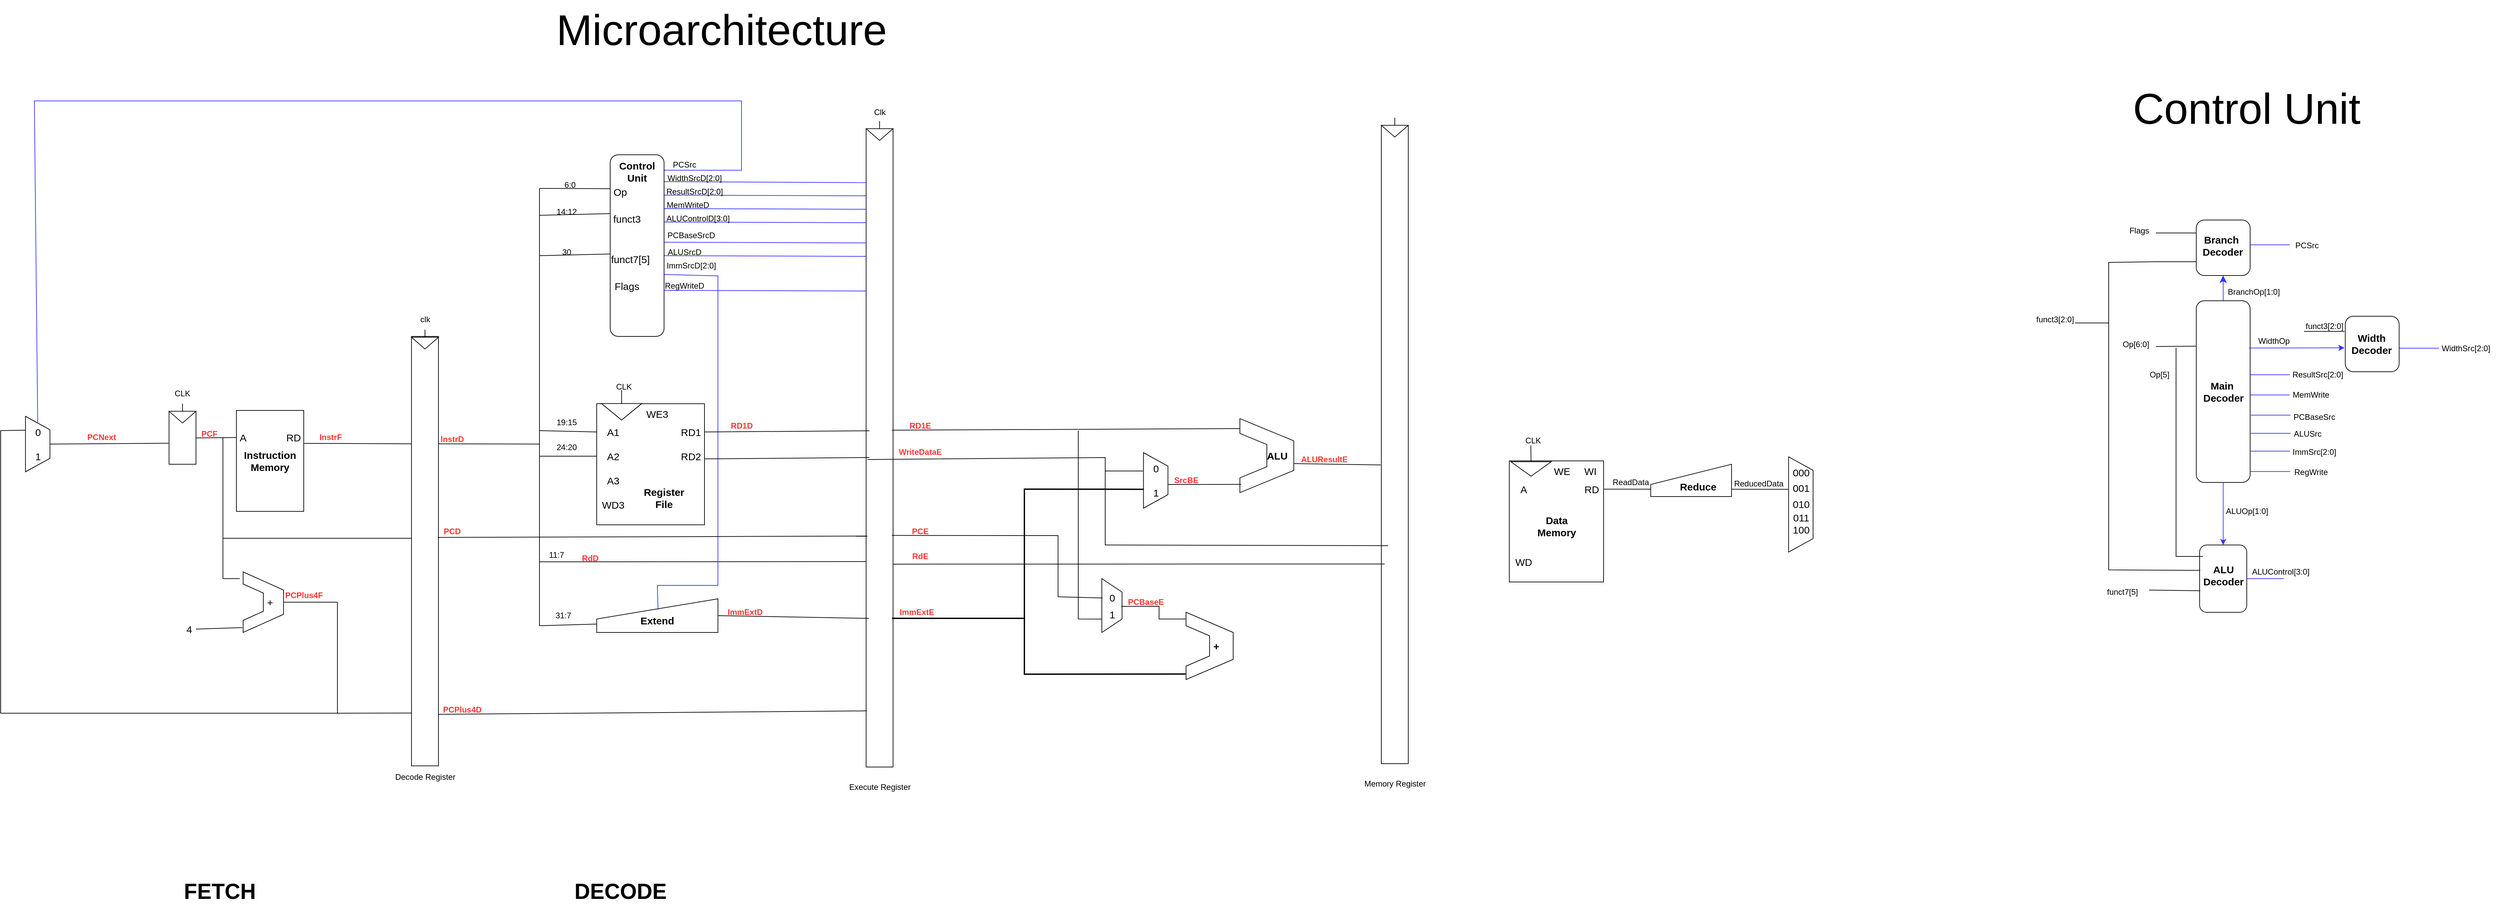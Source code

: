 <mxfile version="24.7.16">
  <diagram name="Page-1" id="EFmqviuocUZ3t7M0fFVM">
    <mxGraphModel dx="934" dy="494" grid="1" gridSize="10" guides="1" tooltips="1" connect="1" arrows="1" fold="1" page="1" pageScale="1" pageWidth="3300" pageHeight="2339" math="0" shadow="0">
      <root>
        <mxCell id="0" />
        <mxCell id="1" parent="0" />
        <mxCell id="9MVjAHMKktBq2_Ck6ZMM-1" value="" style="group" parent="1" vertex="1" connectable="0">
          <mxGeometry x="40" y="610" width="30" height="100" as="geometry" />
        </mxCell>
        <mxCell id="9MVjAHMKktBq2_Ck6ZMM-2" value="" style="shape=trapezoid;perimeter=trapezoidPerimeter;whiteSpace=wrap;html=1;fixedSize=1;rotation=90;size=20;" parent="9MVjAHMKktBq2_Ck6ZMM-1" vertex="1">
          <mxGeometry x="-26.25" y="31.818" width="82.5" height="36.364" as="geometry" />
        </mxCell>
        <mxCell id="9MVjAHMKktBq2_Ck6ZMM-3" value="&lt;font style=&quot;font-size: 15px;&quot;&gt;0&lt;/font&gt;" style="text;html=1;align=center;verticalAlign=middle;whiteSpace=wrap;rounded=0;" parent="9MVjAHMKktBq2_Ck6ZMM-1" vertex="1">
          <mxGeometry x="3.75" y="18.182" width="22.5" height="27.273" as="geometry" />
        </mxCell>
        <mxCell id="9MVjAHMKktBq2_Ck6ZMM-4" value="&lt;font style=&quot;font-size: 15px;&quot;&gt;1&lt;/font&gt;" style="text;html=1;align=center;verticalAlign=middle;whiteSpace=wrap;rounded=0;" parent="9MVjAHMKktBq2_Ck6ZMM-1" vertex="1">
          <mxGeometry x="3.75" y="54.545" width="22.5" height="27.273" as="geometry" />
        </mxCell>
        <mxCell id="9MVjAHMKktBq2_Ck6ZMM-5" value="" style="group" parent="1" vertex="1" connectable="0">
          <mxGeometry x="350" y="610" width="100" height="150" as="geometry" />
        </mxCell>
        <mxCell id="9MVjAHMKktBq2_Ck6ZMM-6" value="&lt;font style=&quot;font-size: 15px;&quot;&gt;&lt;b&gt;Instruction Memory&lt;/b&gt;&lt;/font&gt;" style="rounded=0;whiteSpace=wrap;html=1;" parent="9MVjAHMKktBq2_Ck6ZMM-5" vertex="1">
          <mxGeometry width="100" height="150" as="geometry" />
        </mxCell>
        <mxCell id="9MVjAHMKktBq2_Ck6ZMM-7" value="&lt;span style=&quot;font-size: 15px;&quot;&gt;A&lt;/span&gt;" style="text;html=1;align=center;verticalAlign=middle;whiteSpace=wrap;rounded=0;" parent="9MVjAHMKktBq2_Ck6ZMM-5" vertex="1">
          <mxGeometry y="23.002" width="20" height="34.615" as="geometry" />
        </mxCell>
        <mxCell id="9MVjAHMKktBq2_Ck6ZMM-8" value="&lt;span style=&quot;font-size: 15px;&quot;&gt;RD&lt;/span&gt;" style="text;html=1;align=center;verticalAlign=middle;whiteSpace=wrap;rounded=0;" parent="9MVjAHMKktBq2_Ck6ZMM-5" vertex="1">
          <mxGeometry x="70" y="23" width="30" height="34.62" as="geometry" />
        </mxCell>
        <mxCell id="9MVjAHMKktBq2_Ck6ZMM-9" value="" style="group" parent="1" vertex="1" connectable="0">
          <mxGeometry x="240" y="570" width="60" height="120" as="geometry" />
        </mxCell>
        <mxCell id="9MVjAHMKktBq2_Ck6ZMM-10" value="" style="rounded=0;whiteSpace=wrap;html=1;container=0;" parent="9MVjAHMKktBq2_Ck6ZMM-9" vertex="1">
          <mxGeometry x="10" y="41.75" width="40" height="78.25" as="geometry" />
        </mxCell>
        <mxCell id="9MVjAHMKktBq2_Ck6ZMM-11" value="" style="triangle;whiteSpace=wrap;html=1;rotation=90;container=0;" parent="9MVjAHMKktBq2_Ck6ZMM-9" vertex="1">
          <mxGeometry x="21.25" y="30" width="17.5" height="40" as="geometry" />
        </mxCell>
        <mxCell id="9MVjAHMKktBq2_Ck6ZMM-12" value="CLK" style="text;html=1;align=center;verticalAlign=middle;whiteSpace=wrap;rounded=0;container=0;" parent="9MVjAHMKktBq2_Ck6ZMM-9" vertex="1">
          <mxGeometry width="60" height="30" as="geometry" />
        </mxCell>
        <mxCell id="9MVjAHMKktBq2_Ck6ZMM-13" value="" style="endArrow=none;html=1;rounded=0;exitX=0;exitY=0.5;exitDx=0;exitDy=0;entryX=0.5;entryY=1;entryDx=0;entryDy=0;" parent="9MVjAHMKktBq2_Ck6ZMM-9" source="9MVjAHMKktBq2_Ck6ZMM-11" target="9MVjAHMKktBq2_Ck6ZMM-12" edge="1">
          <mxGeometry width="50" height="50" relative="1" as="geometry">
            <mxPoint x="300" y="88.75" as="sourcePoint" />
            <mxPoint x="350" y="38.75" as="targetPoint" />
          </mxGeometry>
        </mxCell>
        <mxCell id="9MVjAHMKktBq2_Ck6ZMM-14" value="" style="endArrow=none;html=1;rounded=0;exitX=1;exitY=0.5;exitDx=0;exitDy=0;entryX=0;entryY=0.5;entryDx=0;entryDy=0;" parent="1" source="9MVjAHMKktBq2_Ck6ZMM-10" target="9MVjAHMKktBq2_Ck6ZMM-7" edge="1">
          <mxGeometry width="50" height="50" relative="1" as="geometry">
            <mxPoint x="390" y="660" as="sourcePoint" />
            <mxPoint x="440" y="610" as="targetPoint" />
          </mxGeometry>
        </mxCell>
        <mxCell id="9MVjAHMKktBq2_Ck6ZMM-15" value="" style="endArrow=none;html=1;rounded=0;entryX=-0.02;entryY=0.6;entryDx=0;entryDy=0;exitX=0.5;exitY=0;exitDx=0;exitDy=0;entryPerimeter=0;" parent="1" source="9MVjAHMKktBq2_Ck6ZMM-2" target="9MVjAHMKktBq2_Ck6ZMM-10" edge="1">
          <mxGeometry width="50" height="50" relative="1" as="geometry">
            <mxPoint x="80" y="651" as="sourcePoint" />
            <mxPoint x="440" y="610" as="targetPoint" />
          </mxGeometry>
        </mxCell>
        <mxCell id="9MVjAHMKktBq2_Ck6ZMM-16" value="" style="endArrow=none;html=1;rounded=0;" parent="1" edge="1">
          <mxGeometry width="50" height="50" relative="1" as="geometry">
            <mxPoint x="330" y="650" as="sourcePoint" />
            <mxPoint x="330" y="860" as="targetPoint" />
            <Array as="points">
              <mxPoint x="330" y="860" />
              <mxPoint x="355" y="860" />
            </Array>
          </mxGeometry>
        </mxCell>
        <mxCell id="9MVjAHMKktBq2_Ck6ZMM-17" value="" style="shape=stencil(tZXRjoIwEEW/pq+bQsPq6wb1PyqOS2NtSdvV3b93oGCs0I0IJISkc7mHIb1DCcttySsgKS0J25A0TSjFO66vT2tuKyicL164EXwvwSvWGX2Cqzi4liFUCUa4WmVbQr/wmfpieaGVQojQygbKg44wLhR66a+Hta//C1YV8s/gwLRNNtXd68yPbAFqskSnIbPre95OZ6KGvSaL7NQ81ORNJsuxEgsxy/e8OH0b/aMOfVdUO2oDA8JdFlL6AYt9YMXruesJnXzWF/h/moawnVsK9eC+/wxaP5sKWI0FPGWMTvOvx9qz0P+ZTfOzsf7Q/sL+FVLbaHKwHgkPHguDmWs8vcQ2VX+ONIUb);whiteSpace=wrap;html=1;fillColor=default;" parent="1" vertex="1">
          <mxGeometry x="360" y="850" width="60" height="90" as="geometry" />
        </mxCell>
        <mxCell id="9MVjAHMKktBq2_Ck6ZMM-18" value="&lt;font style=&quot;font-size: 15px;&quot;&gt;+&lt;/font&gt;" style="text;html=1;align=center;verticalAlign=middle;whiteSpace=wrap;rounded=0;" parent="1" vertex="1">
          <mxGeometry x="390" y="880" width="20" height="30" as="geometry" />
        </mxCell>
        <mxCell id="9MVjAHMKktBq2_Ck6ZMM-19" value="&lt;font style=&quot;font-size: 15px;&quot;&gt;4&lt;/font&gt;" style="text;html=1;align=center;verticalAlign=middle;whiteSpace=wrap;rounded=0;" parent="1" vertex="1">
          <mxGeometry x="270" y="920" width="20" height="30" as="geometry" />
        </mxCell>
        <mxCell id="9MVjAHMKktBq2_Ck6ZMM-20" value="" style="endArrow=none;html=1;rounded=0;exitX=1;exitY=0.5;exitDx=0;exitDy=0;entryX=-0.022;entryY=0.919;entryDx=0;entryDy=0;entryPerimeter=0;" parent="1" source="9MVjAHMKktBq2_Ck6ZMM-19" target="9MVjAHMKktBq2_Ck6ZMM-17" edge="1">
          <mxGeometry width="50" height="50" relative="1" as="geometry">
            <mxPoint x="420" y="870" as="sourcePoint" />
            <mxPoint x="470" y="820" as="targetPoint" />
          </mxGeometry>
        </mxCell>
        <mxCell id="9MVjAHMKktBq2_Ck6ZMM-21" value="&lt;b&gt;&lt;font color=&quot;#ff3333&quot;&gt;PCF&lt;/font&gt;&lt;/b&gt;" style="text;html=1;align=center;verticalAlign=middle;whiteSpace=wrap;rounded=0;" parent="1" vertex="1">
          <mxGeometry x="280" y="630" width="60" height="30" as="geometry" />
        </mxCell>
        <mxCell id="9MVjAHMKktBq2_Ck6ZMM-22" value="&lt;b&gt;&lt;font color=&quot;#ff3333&quot;&gt;PCNext&lt;/font&gt;&lt;/b&gt;" style="text;html=1;align=center;verticalAlign=middle;whiteSpace=wrap;rounded=0;" parent="1" vertex="1">
          <mxGeometry x="120" y="635" width="60" height="30" as="geometry" />
        </mxCell>
        <mxCell id="9MVjAHMKktBq2_Ck6ZMM-24" value="&lt;b&gt;&lt;font color=&quot;#ff3333&quot;&gt;InstrF&lt;/font&gt;&lt;/b&gt;" style="text;html=1;align=center;verticalAlign=middle;whiteSpace=wrap;rounded=0;" parent="1" vertex="1">
          <mxGeometry x="460" y="635" width="60" height="30" as="geometry" />
        </mxCell>
        <mxCell id="9MVjAHMKktBq2_Ck6ZMM-26" value="" style="group;movable=1;resizable=1;rotatable=1;deletable=1;editable=1;locked=0;connectable=1;" parent="1" vertex="1" connectable="0">
          <mxGeometry x="885" y="600" width="160" height="180" as="geometry" />
        </mxCell>
        <mxCell id="9MVjAHMKktBq2_Ck6ZMM-27" value="" style="rounded=0;whiteSpace=wrap;html=1;align=center;movable=1;resizable=1;rotatable=1;deletable=1;editable=1;locked=0;connectable=1;" parent="9MVjAHMKktBq2_Ck6ZMM-26" vertex="1">
          <mxGeometry width="160" height="180" as="geometry" />
        </mxCell>
        <mxCell id="9MVjAHMKktBq2_Ck6ZMM-28" value="" style="triangle;whiteSpace=wrap;html=1;rotation=90;" parent="9MVjAHMKktBq2_Ck6ZMM-26" vertex="1">
          <mxGeometry x="24.615" y="-18" width="24.615" height="60" as="geometry" />
        </mxCell>
        <mxCell id="9MVjAHMKktBq2_Ck6ZMM-29" value="&lt;font style=&quot;font-size: 15px;&quot;&gt;A1&lt;/font&gt;" style="text;html=1;align=center;verticalAlign=middle;whiteSpace=wrap;rounded=0;" parent="9MVjAHMKktBq2_Ck6ZMM-26" vertex="1">
          <mxGeometry y="24.0" width="49.231" height="36" as="geometry" />
        </mxCell>
        <mxCell id="9MVjAHMKktBq2_Ck6ZMM-30" value="&lt;font style=&quot;font-size: 15px;&quot;&gt;A2&lt;/font&gt;" style="text;html=1;align=center;verticalAlign=middle;whiteSpace=wrap;rounded=0;" parent="9MVjAHMKktBq2_Ck6ZMM-26" vertex="1">
          <mxGeometry y="60" width="49.231" height="36" as="geometry" />
        </mxCell>
        <mxCell id="9MVjAHMKktBq2_Ck6ZMM-31" value="&lt;font style=&quot;font-size: 15px;&quot;&gt;A3&lt;/font&gt;" style="text;html=1;align=center;verticalAlign=middle;whiteSpace=wrap;rounded=0;" parent="9MVjAHMKktBq2_Ck6ZMM-26" vertex="1">
          <mxGeometry y="96.0" width="49.231" height="36" as="geometry" />
        </mxCell>
        <mxCell id="9MVjAHMKktBq2_Ck6ZMM-32" value="&lt;font style=&quot;font-size: 15px;&quot;&gt;WD3&lt;/font&gt;" style="text;html=1;align=center;verticalAlign=middle;whiteSpace=wrap;rounded=0;" parent="9MVjAHMKktBq2_Ck6ZMM-26" vertex="1">
          <mxGeometry y="132" width="49.231" height="36" as="geometry" />
        </mxCell>
        <mxCell id="9MVjAHMKktBq2_Ck6ZMM-33" value="&lt;font style=&quot;font-size: 15px;&quot;&gt;RD1&lt;/font&gt;" style="text;html=1;align=center;verticalAlign=middle;whiteSpace=wrap;rounded=0;" parent="9MVjAHMKktBq2_Ck6ZMM-26" vertex="1">
          <mxGeometry x="120" y="27" width="40" height="30" as="geometry" />
        </mxCell>
        <mxCell id="9MVjAHMKktBq2_Ck6ZMM-34" value="&lt;font style=&quot;font-size: 15px;&quot;&gt;RD2&lt;/font&gt;" style="text;html=1;align=center;verticalAlign=middle;whiteSpace=wrap;rounded=0;" parent="9MVjAHMKktBq2_Ck6ZMM-26" vertex="1">
          <mxGeometry x="120" y="63" width="40" height="30" as="geometry" />
        </mxCell>
        <mxCell id="9MVjAHMKktBq2_Ck6ZMM-35" value="&lt;font style=&quot;font-size: 15px;&quot;&gt;WE3&lt;/font&gt;" style="text;html=1;align=center;verticalAlign=middle;whiteSpace=wrap;rounded=0;" parent="9MVjAHMKktBq2_Ck6ZMM-26" vertex="1">
          <mxGeometry x="70" width="40" height="30" as="geometry" />
        </mxCell>
        <mxCell id="9MVjAHMKktBq2_Ck6ZMM-36" value="&lt;font style=&quot;font-size: 15px;&quot;&gt;&lt;b&gt;Register File&lt;/b&gt;&lt;/font&gt;" style="text;html=1;align=center;verticalAlign=middle;whiteSpace=wrap;rounded=0;" parent="9MVjAHMKktBq2_Ck6ZMM-26" vertex="1">
          <mxGeometry x="70" y="120" width="60" height="40" as="geometry" />
        </mxCell>
        <mxCell id="9MVjAHMKktBq2_Ck6ZMM-60" value="19:15" style="text;html=1;align=center;verticalAlign=middle;resizable=0;points=[];autosize=1;strokeColor=none;fillColor=none;" parent="1" vertex="1">
          <mxGeometry x="815" y="613" width="50" height="30" as="geometry" />
        </mxCell>
        <mxCell id="9MVjAHMKktBq2_Ck6ZMM-61" value="" style="endArrow=none;html=1;rounded=0;" parent="1" edge="1">
          <mxGeometry width="50" height="50" relative="1" as="geometry">
            <mxPoint x="800" y="280" as="sourcePoint" />
            <mxPoint x="800" y="930" as="targetPoint" />
          </mxGeometry>
        </mxCell>
        <mxCell id="9MVjAHMKktBq2_Ck6ZMM-62" value="" style="endArrow=none;html=1;rounded=0;entryX=0;entryY=0.5;entryDx=0;entryDy=0;" parent="1" target="9MVjAHMKktBq2_Ck6ZMM-30" edge="1">
          <mxGeometry width="50" height="50" relative="1" as="geometry">
            <mxPoint x="800" y="678" as="sourcePoint" />
            <mxPoint x="905" y="670" as="targetPoint" />
          </mxGeometry>
        </mxCell>
        <mxCell id="9MVjAHMKktBq2_Ck6ZMM-63" value="" style="endArrow=none;html=1;rounded=0;entryX=0.125;entryY=0.678;entryDx=0;entryDy=0;entryPerimeter=0;" parent="1" target="9MVjAHMKktBq2_Ck6ZMM-414" edge="1">
          <mxGeometry width="50" height="50" relative="1" as="geometry">
            <mxPoint x="800" y="835" as="sourcePoint" />
            <mxPoint x="1280" y="835" as="targetPoint" />
          </mxGeometry>
        </mxCell>
        <mxCell id="9MVjAHMKktBq2_Ck6ZMM-64" value="24:20" style="text;html=1;align=center;verticalAlign=middle;resizable=0;points=[];autosize=1;strokeColor=none;fillColor=none;" parent="1" vertex="1">
          <mxGeometry x="815" y="650" width="50" height="30" as="geometry" />
        </mxCell>
        <mxCell id="9MVjAHMKktBq2_Ck6ZMM-65" value="11:7" style="text;html=1;align=center;verticalAlign=middle;resizable=0;points=[];autosize=1;strokeColor=none;fillColor=none;" parent="1" vertex="1">
          <mxGeometry x="800" y="810" width="50" height="30" as="geometry" />
        </mxCell>
        <mxCell id="9MVjAHMKktBq2_Ck6ZMM-66" value="&lt;div&gt;&lt;br&gt;&lt;/div&gt;&lt;b&gt;&lt;font style=&quot;font-size: 15px;&quot;&gt;Extend&lt;/font&gt;&lt;/b&gt;" style="shape=manualInput;whiteSpace=wrap;html=1;" parent="1" vertex="1">
          <mxGeometry x="885" y="890" width="180" height="50" as="geometry" />
        </mxCell>
        <mxCell id="9MVjAHMKktBq2_Ck6ZMM-67" value="" style="endArrow=none;html=1;rounded=0;entryX=0;entryY=0.75;entryDx=0;entryDy=0;" parent="1" target="9MVjAHMKktBq2_Ck6ZMM-66" edge="1">
          <mxGeometry width="50" height="50" relative="1" as="geometry">
            <mxPoint x="800" y="930" as="sourcePoint" />
            <mxPoint x="905" y="870" as="targetPoint" />
          </mxGeometry>
        </mxCell>
        <mxCell id="9MVjAHMKktBq2_Ck6ZMM-68" value="31:7" style="text;html=1;align=center;verticalAlign=middle;resizable=0;points=[];autosize=1;strokeColor=none;fillColor=none;" parent="1" vertex="1">
          <mxGeometry x="810" y="900" width="50" height="30" as="geometry" />
        </mxCell>
        <mxCell id="9MVjAHMKktBq2_Ck6ZMM-70" value="&lt;b&gt;&lt;font color=&quot;#ff3333&quot;&gt;PCPlus4F&lt;/font&gt;&lt;/b&gt;" style="text;html=1;align=center;verticalAlign=middle;resizable=0;points=[];autosize=1;strokeColor=none;fillColor=none;" parent="1" vertex="1">
          <mxGeometry x="410" y="870" width="80" height="30" as="geometry" />
        </mxCell>
        <mxCell id="9MVjAHMKktBq2_Ck6ZMM-71" value="" style="endArrow=none;html=1;rounded=0;entryX=0;entryY=0.5;entryDx=0;entryDy=0;" parent="1" target="9MVjAHMKktBq2_Ck6ZMM-28" edge="1">
          <mxGeometry width="50" height="50" relative="1" as="geometry">
            <mxPoint x="922" y="580" as="sourcePoint" />
            <mxPoint x="955" y="680" as="targetPoint" />
          </mxGeometry>
        </mxCell>
        <mxCell id="9MVjAHMKktBq2_Ck6ZMM-72" value="CLK" style="text;html=1;align=center;verticalAlign=middle;resizable=0;points=[];autosize=1;strokeColor=none;fillColor=none;" parent="1" vertex="1">
          <mxGeometry x="900" y="560" width="50" height="30" as="geometry" />
        </mxCell>
        <mxCell id="9MVjAHMKktBq2_Ck6ZMM-73" value="" style="group;fillColor=default;gradientColor=none;" parent="1" vertex="1" connectable="0">
          <mxGeometry x="1840" y="622.18" width="80" height="110" as="geometry" />
        </mxCell>
        <mxCell id="9MVjAHMKktBq2_Ck6ZMM-74" value="" style="shape=stencil(tZXRjoIwEEW/pq+bQsPq6wb1PyqOS2NtSdvV3b93oGCs0I0IJISkc7mHIb1DCcttySsgKS0J25A0TSjFO66vT2tuKyicL164EXwvwSvWGX2Cqzi4liFUCUa4WmVbQr/wmfpieaGVQojQygbKg44wLhR66a+Hta//C1YV8s/gwLRNNtXd68yPbAFqskSnIbPre95OZ6KGvSaL7NQ81ORNJsuxEgsxy/e8OH0b/aMOfVdUO2oDA8JdFlL6AYt9YMXruesJnXzWF/h/moawnVsK9eC+/wxaP5sKWI0FPGWMTvOvx9qz0P+ZTfOzsf7Q/sL+FVLbaHKwHgkPHguDmWs8vcQ2VX+ONIUb);whiteSpace=wrap;html=1;" parent="9MVjAHMKktBq2_Ck6ZMM-73" vertex="1">
          <mxGeometry width="80" height="110" as="geometry" />
        </mxCell>
        <mxCell id="9MVjAHMKktBq2_Ck6ZMM-75" value="&lt;b&gt;&lt;font style=&quot;font-size: 15px;&quot;&gt;ALU&lt;/font&gt;&lt;/b&gt;" style="text;html=1;align=center;verticalAlign=middle;resizable=0;points=[];autosize=1;strokeColor=none;fillColor=none;" parent="9MVjAHMKktBq2_Ck6ZMM-73" vertex="1">
          <mxGeometry x="30" y="40" width="50" height="30" as="geometry" />
        </mxCell>
        <mxCell id="9MVjAHMKktBq2_Ck6ZMM-77" value="" style="group" parent="1" vertex="1" connectable="0">
          <mxGeometry x="1700" y="664" width="30" height="100" as="geometry" />
        </mxCell>
        <mxCell id="9MVjAHMKktBq2_Ck6ZMM-78" value="" style="shape=trapezoid;perimeter=trapezoidPerimeter;whiteSpace=wrap;html=1;fixedSize=1;rotation=90;size=20;" parent="9MVjAHMKktBq2_Ck6ZMM-77" vertex="1">
          <mxGeometry x="-26.25" y="31.818" width="82.5" height="36.364" as="geometry" />
        </mxCell>
        <mxCell id="9MVjAHMKktBq2_Ck6ZMM-79" value="&lt;font style=&quot;font-size: 15px;&quot;&gt;0&lt;/font&gt;" style="text;html=1;align=center;verticalAlign=middle;whiteSpace=wrap;rounded=0;" parent="9MVjAHMKktBq2_Ck6ZMM-77" vertex="1">
          <mxGeometry x="3.75" y="18.182" width="22.5" height="27.273" as="geometry" />
        </mxCell>
        <mxCell id="9MVjAHMKktBq2_Ck6ZMM-80" value="&lt;font style=&quot;font-size: 15px;&quot;&gt;1&lt;/font&gt;" style="text;html=1;align=center;verticalAlign=middle;whiteSpace=wrap;rounded=0;" parent="9MVjAHMKktBq2_Ck6ZMM-77" vertex="1">
          <mxGeometry x="3.75" y="54.545" width="22.5" height="27.273" as="geometry" />
        </mxCell>
        <mxCell id="9MVjAHMKktBq2_Ck6ZMM-87" value="" style="shape=stencil(tZXRjoIwEEW/pq+bQsPq6wb1PyqOS2NtSdvV3b93oGCs0I0IJISkc7mHIb1DCcttySsgKS0J25A0TSjFO66vT2tuKyicL164EXwvwSvWGX2Cqzi4liFUCUa4WmVbQr/wmfpieaGVQojQygbKg44wLhR66a+Hta//C1YV8s/gwLRNNtXd68yPbAFqskSnIbPre95OZ6KGvSaL7NQ81ORNJsuxEgsxy/e8OH0b/aMOfVdUO2oDA8JdFlL6AYt9YMXruesJnXzWF/h/moawnVsK9eC+/wxaP5sKWI0FPGWMTvOvx9qz0P+ZTfOzsf7Q/sL+FVLbaHKwHgkPHguDmWs8vcQ2VX+ONIUb);whiteSpace=wrap;html=1;" parent="1" vertex="1">
          <mxGeometry x="1760" y="910" width="70" height="100" as="geometry" />
        </mxCell>
        <mxCell id="9MVjAHMKktBq2_Ck6ZMM-88" value="&lt;font style=&quot;font-size: 15px;&quot;&gt;&lt;b&gt;+&lt;/b&gt;&lt;/font&gt;" style="text;html=1;align=center;verticalAlign=middle;whiteSpace=wrap;rounded=0;" parent="1" vertex="1">
          <mxGeometry x="1790" y="945" width="30" height="30" as="geometry" />
        </mxCell>
        <mxCell id="9MVjAHMKktBq2_Ck6ZMM-92" value="" style="group;movable=1;resizable=1;rotatable=1;deletable=1;editable=1;locked=0;connectable=1;" parent="1" vertex="1" connectable="0">
          <mxGeometry x="2240" y="685" width="140" height="180" as="geometry" />
        </mxCell>
        <mxCell id="9MVjAHMKktBq2_Ck6ZMM-93" value="" style="rounded=0;whiteSpace=wrap;html=1;align=center;movable=1;resizable=1;rotatable=1;deletable=1;editable=1;locked=0;connectable=1;" parent="9MVjAHMKktBq2_Ck6ZMM-92" vertex="1">
          <mxGeometry width="140" height="180" as="geometry" />
        </mxCell>
        <mxCell id="9MVjAHMKktBq2_Ck6ZMM-94" value="" style="triangle;whiteSpace=wrap;html=1;rotation=90;" parent="9MVjAHMKktBq2_Ck6ZMM-92" vertex="1">
          <mxGeometry x="21.538" y="-18" width="21.538" height="60" as="geometry" />
        </mxCell>
        <mxCell id="9MVjAHMKktBq2_Ck6ZMM-95" value="&lt;font style=&quot;font-size: 15px;&quot;&gt;A&lt;/font&gt;" style="text;html=1;align=center;verticalAlign=middle;whiteSpace=wrap;rounded=0;" parent="9MVjAHMKktBq2_Ck6ZMM-92" vertex="1">
          <mxGeometry y="24.0" width="43.077" height="36" as="geometry" />
        </mxCell>
        <mxCell id="9MVjAHMKktBq2_Ck6ZMM-96" value="&lt;font style=&quot;font-size: 15px;&quot;&gt;WD&lt;/font&gt;" style="text;html=1;align=center;verticalAlign=middle;whiteSpace=wrap;rounded=0;" parent="9MVjAHMKktBq2_Ck6ZMM-92" vertex="1">
          <mxGeometry y="132" width="43.077" height="36" as="geometry" />
        </mxCell>
        <mxCell id="9MVjAHMKktBq2_Ck6ZMM-97" value="&lt;font style=&quot;font-size: 15px;&quot;&gt;RD&lt;/font&gt;" style="text;html=1;align=center;verticalAlign=middle;whiteSpace=wrap;rounded=0;" parent="9MVjAHMKktBq2_Ck6ZMM-92" vertex="1">
          <mxGeometry x="105" y="27" width="35" height="30" as="geometry" />
        </mxCell>
        <mxCell id="9MVjAHMKktBq2_Ck6ZMM-98" value="&lt;font style=&quot;font-size: 15px;&quot;&gt;WE&lt;/font&gt;" style="text;html=1;align=center;verticalAlign=middle;whiteSpace=wrap;rounded=0;" parent="9MVjAHMKktBq2_Ck6ZMM-92" vertex="1">
          <mxGeometry x="61.25" width="35" height="30" as="geometry" />
        </mxCell>
        <mxCell id="9MVjAHMKktBq2_Ck6ZMM-99" value="&lt;font style=&quot;font-size: 15px;&quot;&gt;&lt;b&gt;Data Memory&lt;/b&gt;&lt;/font&gt;" style="text;html=1;align=center;verticalAlign=middle;whiteSpace=wrap;rounded=0;" parent="9MVjAHMKktBq2_Ck6ZMM-92" vertex="1">
          <mxGeometry x="43.75" y="77" width="52.5" height="40" as="geometry" />
        </mxCell>
        <mxCell id="9MVjAHMKktBq2_Ck6ZMM-100" value="&lt;span style=&quot;font-size: 15px;&quot;&gt;WI&lt;/span&gt;" style="text;html=1;align=center;verticalAlign=middle;resizable=0;points=[];autosize=1;strokeColor=none;fillColor=none;" parent="9MVjAHMKktBq2_Ck6ZMM-92" vertex="1">
          <mxGeometry x="100" width="40" height="30" as="geometry" />
        </mxCell>
        <mxCell id="9MVjAHMKktBq2_Ck6ZMM-102" value="" style="endArrow=none;html=1;rounded=0;exitX=0;exitY=0.5;exitDx=0;exitDy=0;" parent="1" source="9MVjAHMKktBq2_Ck6ZMM-94" edge="1">
          <mxGeometry width="50" height="50" relative="1" as="geometry">
            <mxPoint x="2330" y="772" as="sourcePoint" />
            <mxPoint x="2272" y="662" as="targetPoint" />
          </mxGeometry>
        </mxCell>
        <mxCell id="9MVjAHMKktBq2_Ck6ZMM-103" value="CLK" style="text;html=1;align=center;verticalAlign=middle;resizable=0;points=[];autosize=1;strokeColor=none;fillColor=none;" parent="1" vertex="1">
          <mxGeometry x="2250" y="640" width="50" height="30" as="geometry" />
        </mxCell>
        <mxCell id="9MVjAHMKktBq2_Ck6ZMM-106" value="" style="group" parent="1" vertex="1" connectable="0">
          <mxGeometry x="2810" y="668.51" width="85.78" height="143.49" as="geometry" />
        </mxCell>
        <mxCell id="9MVjAHMKktBq2_Ck6ZMM-107" value="" style="group" parent="9MVjAHMKktBq2_Ck6ZMM-106" vertex="1" connectable="0">
          <mxGeometry x="-162.12" y="10.435" width="50.01" height="141.57" as="geometry" />
        </mxCell>
        <mxCell id="9MVjAHMKktBq2_Ck6ZMM-108" value="" style="shape=trapezoid;perimeter=trapezoidPerimeter;whiteSpace=wrap;html=1;fixedSize=1;rotation=90;size=20;" parent="9MVjAHMKktBq2_Ck6ZMM-107" vertex="1">
          <mxGeometry x="-45.78" y="52.605" width="141.57" height="36.36" as="geometry" />
        </mxCell>
        <mxCell id="9MVjAHMKktBq2_Ck6ZMM-109" value="&lt;font style=&quot;font-size: 15px;&quot;&gt;000&lt;/font&gt;" style="text;html=1;align=center;verticalAlign=middle;whiteSpace=wrap;rounded=0;" parent="9MVjAHMKktBq2_Ck6ZMM-107" vertex="1">
          <mxGeometry x="13.76" y="9.437" width="22.5" height="27.273" as="geometry" />
        </mxCell>
        <mxCell id="9MVjAHMKktBq2_Ck6ZMM-110" value="&lt;font style=&quot;font-size: 15px;&quot;&gt;001&lt;/font&gt;" style="text;html=1;align=center;verticalAlign=middle;whiteSpace=wrap;rounded=0;" parent="9MVjAHMKktBq2_Ck6ZMM-107" vertex="1">
          <mxGeometry x="13.76" y="32.16" width="22.5" height="27.273" as="geometry" />
        </mxCell>
        <mxCell id="9MVjAHMKktBq2_Ck6ZMM-111" value="&lt;font style=&quot;font-size: 15px;&quot;&gt;010&lt;/font&gt;" style="text;html=1;align=center;verticalAlign=middle;whiteSpace=wrap;rounded=0;" parent="9MVjAHMKktBq2_Ck6ZMM-107" vertex="1">
          <mxGeometry x="13.76" y="56.25" width="22.5" height="27.273" as="geometry" />
        </mxCell>
        <mxCell id="9MVjAHMKktBq2_Ck6ZMM-112" value="&lt;font style=&quot;font-size: 15px;&quot;&gt;011&lt;/font&gt;" style="text;html=1;align=center;verticalAlign=middle;resizable=0;points=[];autosize=1;strokeColor=none;fillColor=none;" parent="9MVjAHMKktBq2_Ck6ZMM-107" vertex="1">
          <mxGeometry x="0.01" y="74.745" width="50" height="30" as="geometry" />
        </mxCell>
        <mxCell id="9MVjAHMKktBq2_Ck6ZMM-113" value="&lt;font style=&quot;font-size: 15px;&quot;&gt;100&lt;/font&gt;" style="text;html=1;align=center;verticalAlign=middle;resizable=0;points=[];autosize=1;strokeColor=none;fillColor=none;" parent="9MVjAHMKktBq2_Ck6ZMM-107" vertex="1">
          <mxGeometry y="93.255" width="50" height="30" as="geometry" />
        </mxCell>
        <mxCell id="9MVjAHMKktBq2_Ck6ZMM-114" value="" style="endArrow=none;html=1;rounded=0;exitX=1;exitY=0.5;exitDx=0;exitDy=0;entryX=0.341;entryY=1.019;entryDx=0;entryDy=0;entryPerimeter=0;" parent="1" source="9MVjAHMKktBq2_Ck6ZMM-97" target="9MVjAHMKktBq2_Ck6ZMM-108" edge="1">
          <mxGeometry width="50" height="50" relative="1" as="geometry">
            <mxPoint x="2550" y="872" as="sourcePoint" />
            <mxPoint x="2600" y="822" as="targetPoint" />
          </mxGeometry>
        </mxCell>
        <mxCell id="9MVjAHMKktBq2_Ck6ZMM-120" value="ReadData" style="text;html=1;align=center;verticalAlign=middle;resizable=0;points=[];autosize=1;strokeColor=none;fillColor=none;" parent="1" vertex="1">
          <mxGeometry x="2380" y="702" width="80" height="30" as="geometry" />
        </mxCell>
        <mxCell id="9MVjAHMKktBq2_Ck6ZMM-130" value="" style="endArrow=none;html=1;rounded=0;strokeColor=#3333FF;exitX=0.659;exitY=0.008;exitDx=0;exitDy=0;exitPerimeter=0;entryX=0.506;entryY=0.32;entryDx=0;entryDy=0;entryPerimeter=0;" parent="1" source="9MVjAHMKktBq2_Ck6ZMM-38" target="9MVjAHMKktBq2_Ck6ZMM-66" edge="1">
          <mxGeometry width="50" height="50" relative="1" as="geometry">
            <mxPoint x="1125" y="400" as="sourcePoint" />
            <mxPoint x="1105" y="580" as="targetPoint" />
            <Array as="points">
              <mxPoint x="1065" y="410" />
              <mxPoint x="1065" y="870" />
              <mxPoint x="975" y="870" />
            </Array>
          </mxGeometry>
        </mxCell>
        <mxCell id="9MVjAHMKktBq2_Ck6ZMM-132" value="&lt;font style=&quot;font-size: 64px;&quot;&gt;Microarchitecture&lt;/font&gt;" style="text;html=1;align=center;verticalAlign=middle;resizable=0;points=[];autosize=1;strokeColor=none;fillColor=none;" parent="1" vertex="1">
          <mxGeometry x="815" width="510" height="90" as="geometry" />
        </mxCell>
        <mxCell id="9MVjAHMKktBq2_Ck6ZMM-133" value="" style="group" parent="1" vertex="1" connectable="0">
          <mxGeometry x="3140" y="447" width="200" height="270" as="geometry" />
        </mxCell>
        <mxCell id="9MVjAHMKktBq2_Ck6ZMM-134" value="" style="rounded=1;whiteSpace=wrap;html=1;rotation=90;" parent="9MVjAHMKktBq2_Ck6ZMM-133" vertex="1">
          <mxGeometry x="25" y="95" width="270" height="80" as="geometry" />
        </mxCell>
        <mxCell id="9MVjAHMKktBq2_Ck6ZMM-135" value="&lt;b&gt;&lt;font style=&quot;font-size: 15px;&quot;&gt;Main&amp;nbsp;&lt;/font&gt;&lt;/b&gt;&lt;div&gt;&lt;b&gt;&lt;font style=&quot;font-size: 15px;&quot;&gt;Decoder&lt;/font&gt;&lt;/b&gt;&lt;/div&gt;" style="text;html=1;align=center;verticalAlign=middle;resizable=0;points=[];autosize=1;strokeColor=none;fillColor=none;" parent="9MVjAHMKktBq2_Ck6ZMM-133" vertex="1">
          <mxGeometry x="120" y="110" width="80" height="50" as="geometry" />
        </mxCell>
        <mxCell id="9MVjAHMKktBq2_Ck6ZMM-136" value="" style="endArrow=none;html=1;rounded=0;entryX=0.25;entryY=1;entryDx=0;entryDy=0;" parent="9MVjAHMKktBq2_Ck6ZMM-133" target="9MVjAHMKktBq2_Ck6ZMM-134" edge="1">
          <mxGeometry width="50" height="50" relative="1" as="geometry">
            <mxPoint x="60" y="68" as="sourcePoint" />
            <mxPoint x="180" y="120" as="targetPoint" />
          </mxGeometry>
        </mxCell>
        <mxCell id="9MVjAHMKktBq2_Ck6ZMM-137" value="Op[6:0]" style="text;html=1;align=center;verticalAlign=middle;resizable=0;points=[];autosize=1;strokeColor=none;fillColor=none;" parent="9MVjAHMKktBq2_Ck6ZMM-133" vertex="1">
          <mxGeometry y="50" width="60" height="30" as="geometry" />
        </mxCell>
        <mxCell id="9MVjAHMKktBq2_Ck6ZMM-138" value="Op[5]" style="text;html=1;align=center;verticalAlign=middle;resizable=0;points=[];autosize=1;strokeColor=none;fillColor=none;" parent="9MVjAHMKktBq2_Ck6ZMM-133" vertex="1">
          <mxGeometry x="40" y="95" width="50" height="30" as="geometry" />
        </mxCell>
        <mxCell id="9MVjAHMKktBq2_Ck6ZMM-139" value="" style="group" parent="1" vertex="1" connectable="0">
          <mxGeometry x="3260" y="810" width="80" height="100" as="geometry" />
        </mxCell>
        <mxCell id="9MVjAHMKktBq2_Ck6ZMM-140" value="" style="rounded=1;whiteSpace=wrap;html=1;rotation=-90;" parent="9MVjAHMKktBq2_Ck6ZMM-139" vertex="1">
          <mxGeometry x="-10" y="15" width="100" height="70" as="geometry" />
        </mxCell>
        <mxCell id="9MVjAHMKktBq2_Ck6ZMM-141" value="&lt;span style=&quot;font-size: 15px;&quot;&gt;&lt;b&gt;ALU&lt;/b&gt;&lt;/span&gt;&lt;div&gt;&lt;span style=&quot;font-size: 15px;&quot;&gt;&lt;b&gt;Decoder&lt;/b&gt;&lt;/span&gt;&lt;/div&gt;" style="text;html=1;align=center;verticalAlign=middle;resizable=0;points=[];autosize=1;strokeColor=none;fillColor=none;" parent="9MVjAHMKktBq2_Ck6ZMM-139" vertex="1">
          <mxGeometry y="20" width="80" height="50" as="geometry" />
        </mxCell>
        <mxCell id="9MVjAHMKktBq2_Ck6ZMM-142" value="" style="endArrow=none;html=1;rounded=0;" parent="1" edge="1">
          <mxGeometry width="50" height="50" relative="1" as="geometry">
            <mxPoint x="3230" y="517" as="sourcePoint" />
            <mxPoint x="3270" y="827" as="targetPoint" />
            <Array as="points">
              <mxPoint x="3230" y="827" />
            </Array>
          </mxGeometry>
        </mxCell>
        <mxCell id="9MVjAHMKktBq2_Ck6ZMM-143" value="" style="endArrow=none;html=1;rounded=0;entryX=0.622;entryY=0.013;entryDx=0;entryDy=0;entryPerimeter=0;" parent="1" target="9MVjAHMKktBq2_Ck6ZMM-140" edge="1">
          <mxGeometry width="50" height="50" relative="1" as="geometry">
            <mxPoint x="3130" y="477" as="sourcePoint" />
            <mxPoint x="3320" y="867" as="targetPoint" />
            <Array as="points">
              <mxPoint x="3130" y="847" />
            </Array>
          </mxGeometry>
        </mxCell>
        <mxCell id="9MVjAHMKktBq2_Ck6ZMM-144" value="" style="endArrow=none;html=1;rounded=0;entryX=0.622;entryY=0.013;entryDx=0;entryDy=0;entryPerimeter=0;" parent="1" edge="1">
          <mxGeometry width="50" height="50" relative="1" as="geometry">
            <mxPoint x="3190" y="877" as="sourcePoint" />
            <mxPoint x="3266" y="878" as="targetPoint" />
          </mxGeometry>
        </mxCell>
        <mxCell id="9MVjAHMKktBq2_Ck6ZMM-145" value="funct3[2:0]" style="text;html=1;align=center;verticalAlign=middle;resizable=0;points=[];autosize=1;strokeColor=none;fillColor=none;" parent="1" vertex="1">
          <mxGeometry x="3010" y="460" width="80" height="30" as="geometry" />
        </mxCell>
        <mxCell id="9MVjAHMKktBq2_Ck6ZMM-146" value="funct7[5]" style="text;html=1;align=center;verticalAlign=middle;resizable=0;points=[];autosize=1;strokeColor=none;fillColor=none;" parent="1" vertex="1">
          <mxGeometry x="3115" y="865" width="70" height="30" as="geometry" />
        </mxCell>
        <mxCell id="9MVjAHMKktBq2_Ck6ZMM-147" value="" style="endArrow=classic;html=1;rounded=0;exitX=1;exitY=0.5;exitDx=0;exitDy=0;entryX=1;entryY=0.5;entryDx=0;entryDy=0;strokeColor=#3333FF;" parent="1" source="9MVjAHMKktBq2_Ck6ZMM-134" target="9MVjAHMKktBq2_Ck6ZMM-140" edge="1">
          <mxGeometry width="50" height="50" relative="1" as="geometry">
            <mxPoint x="3270" y="787" as="sourcePoint" />
            <mxPoint x="3320" y="737" as="targetPoint" />
          </mxGeometry>
        </mxCell>
        <mxCell id="9MVjAHMKktBq2_Ck6ZMM-148" value="ALUOp[1:0]" style="text;html=1;align=center;verticalAlign=middle;resizable=0;points=[];autosize=1;strokeColor=none;fillColor=none;" parent="1" vertex="1">
          <mxGeometry x="3290" y="745" width="90" height="30" as="geometry" />
        </mxCell>
        <mxCell id="9MVjAHMKktBq2_Ck6ZMM-149" value="" style="endArrow=none;html=1;rounded=0;exitX=0.5;exitY=1;exitDx=0;exitDy=0;strokeColor=#3333FF;" parent="1" source="9MVjAHMKktBq2_Ck6ZMM-140" edge="1">
          <mxGeometry width="50" height="50" relative="1" as="geometry">
            <mxPoint x="3270" y="847" as="sourcePoint" />
            <mxPoint x="3390" y="860" as="targetPoint" />
          </mxGeometry>
        </mxCell>
        <mxCell id="9MVjAHMKktBq2_Ck6ZMM-150" value="ALUControl[3:0]" style="text;html=1;align=center;verticalAlign=middle;resizable=0;points=[];autosize=1;strokeColor=none;fillColor=none;" parent="1" vertex="1">
          <mxGeometry x="3330" y="835" width="110" height="30" as="geometry" />
        </mxCell>
        <mxCell id="9MVjAHMKktBq2_Ck6ZMM-151" value="" style="endArrow=none;html=1;rounded=0;exitX=0.852;exitY=-0.008;exitDx=0;exitDy=0;exitPerimeter=0;strokeColor=#3333FF;" parent="1" edge="1">
          <mxGeometry width="50" height="50" relative="1" as="geometry">
            <mxPoint x="3340.0" y="700.78" as="sourcePoint" />
            <mxPoint x="3399.36" y="700.74" as="targetPoint" />
          </mxGeometry>
        </mxCell>
        <mxCell id="9MVjAHMKktBq2_Ck6ZMM-152" value="" style="endArrow=none;html=1;rounded=0;exitX=0.852;exitY=-0.008;exitDx=0;exitDy=0;exitPerimeter=0;strokeColor=#3333FF;" parent="1" edge="1">
          <mxGeometry width="50" height="50" relative="1" as="geometry">
            <mxPoint x="3340" y="557" as="sourcePoint" />
            <mxPoint x="3399" y="557" as="targetPoint" />
          </mxGeometry>
        </mxCell>
        <mxCell id="9MVjAHMKktBq2_Ck6ZMM-153" value="" style="endArrow=none;html=1;rounded=0;exitX=0.852;exitY=-0.008;exitDx=0;exitDy=0;exitPerimeter=0;strokeColor=#3333FF;" parent="1" edge="1">
          <mxGeometry width="50" height="50" relative="1" as="geometry">
            <mxPoint x="3340" y="587" as="sourcePoint" />
            <mxPoint x="3399" y="587" as="targetPoint" />
          </mxGeometry>
        </mxCell>
        <mxCell id="9MVjAHMKktBq2_Ck6ZMM-154" value="" style="endArrow=none;html=1;rounded=0;exitX=0.852;exitY=-0.008;exitDx=0;exitDy=0;exitPerimeter=0;strokeColor=#3333FF;" parent="1" edge="1">
          <mxGeometry width="50" height="50" relative="1" as="geometry">
            <mxPoint x="3341" y="644" as="sourcePoint" />
            <mxPoint x="3400" y="644" as="targetPoint" />
          </mxGeometry>
        </mxCell>
        <mxCell id="9MVjAHMKktBq2_Ck6ZMM-155" value="" style="endArrow=none;html=1;rounded=0;exitX=0.852;exitY=-0.008;exitDx=0;exitDy=0;exitPerimeter=0;strokeColor=#3333FF;" parent="1" edge="1">
          <mxGeometry width="50" height="50" relative="1" as="geometry">
            <mxPoint x="3340" y="670.5" as="sourcePoint" />
            <mxPoint x="3399" y="670.5" as="targetPoint" />
          </mxGeometry>
        </mxCell>
        <mxCell id="9MVjAHMKktBq2_Ck6ZMM-156" value="RegWrite" style="text;html=1;align=center;verticalAlign=middle;resizable=0;points=[];autosize=1;strokeColor=none;fillColor=none;" parent="1" vertex="1">
          <mxGeometry x="3395" y="687" width="70" height="30" as="geometry" />
        </mxCell>
        <mxCell id="9MVjAHMKktBq2_Ck6ZMM-157" value="ImmSrc[2:0]" style="text;html=1;align=center;verticalAlign=middle;resizable=0;points=[];autosize=1;strokeColor=none;fillColor=none;" parent="1" vertex="1">
          <mxGeometry x="3390" y="657" width="90" height="30" as="geometry" />
        </mxCell>
        <mxCell id="9MVjAHMKktBq2_Ck6ZMM-158" value="ALUSrc" style="text;html=1;align=center;verticalAlign=middle;resizable=0;points=[];autosize=1;strokeColor=none;fillColor=none;" parent="1" vertex="1">
          <mxGeometry x="3395" y="630" width="60" height="30" as="geometry" />
        </mxCell>
        <mxCell id="9MVjAHMKktBq2_Ck6ZMM-159" value="MemWrite" style="text;html=1;align=center;verticalAlign=middle;resizable=0;points=[];autosize=1;strokeColor=none;fillColor=none;" parent="1" vertex="1">
          <mxGeometry x="3390" y="572" width="80" height="30" as="geometry" />
        </mxCell>
        <mxCell id="9MVjAHMKktBq2_Ck6ZMM-160" value="ResultSrc[2:0]" style="text;html=1;align=center;verticalAlign=middle;resizable=0;points=[];autosize=1;strokeColor=none;fillColor=none;" parent="1" vertex="1">
          <mxGeometry x="3390" y="542" width="100" height="30" as="geometry" />
        </mxCell>
        <mxCell id="9MVjAHMKktBq2_Ck6ZMM-161" value="&lt;div style=&quot;&quot;&gt;&lt;span style=&quot;background-color: initial; font-size: 64px; text-wrap: nowrap;&quot;&gt;Control Unit&lt;/span&gt;&lt;/div&gt;" style="text;whiteSpace=wrap;html=1;align=center;" parent="1" vertex="1">
          <mxGeometry x="3075" y="117" width="520" height="100" as="geometry" />
        </mxCell>
        <mxCell id="9MVjAHMKktBq2_Ck6ZMM-167" value="" style="group" parent="1" vertex="1" connectable="0">
          <mxGeometry x="1635" y="860" width="30" height="80" as="geometry" />
        </mxCell>
        <mxCell id="9MVjAHMKktBq2_Ck6ZMM-168" value="" style="shape=trapezoid;perimeter=trapezoidPerimeter;whiteSpace=wrap;html=1;fixedSize=1;rotation=90;" parent="9MVjAHMKktBq2_Ck6ZMM-167" vertex="1">
          <mxGeometry x="-25" y="25" width="80" height="30" as="geometry" />
        </mxCell>
        <mxCell id="9MVjAHMKktBq2_Ck6ZMM-174" value="" style="endArrow=none;html=1;rounded=0;exitX=0.852;exitY=-0.008;exitDx=0;exitDy=0;exitPerimeter=0;strokeColor=#3333FF;" parent="1" edge="1">
          <mxGeometry width="50" height="50" relative="1" as="geometry">
            <mxPoint x="3341" y="617" as="sourcePoint" />
            <mxPoint x="3400" y="617" as="targetPoint" />
          </mxGeometry>
        </mxCell>
        <mxCell id="9MVjAHMKktBq2_Ck6ZMM-175" value="PCBaseSrc" style="text;html=1;align=center;verticalAlign=middle;resizable=0;points=[];autosize=1;strokeColor=none;fillColor=none;" parent="1" vertex="1">
          <mxGeometry x="3390" y="605" width="90" height="30" as="geometry" />
        </mxCell>
        <mxCell id="9MVjAHMKktBq2_Ck6ZMM-176" value="" style="endArrow=none;html=1;rounded=0;fontSize=12;startSize=8;endSize=8;" parent="1" edge="1">
          <mxGeometry width="50" height="50" relative="1" as="geometry">
            <mxPoint x="3080" y="480" as="sourcePoint" />
            <mxPoint x="3260" y="389" as="targetPoint" />
            <Array as="points">
              <mxPoint x="3130" y="480" />
              <mxPoint x="3130" y="390" />
              <mxPoint x="3200" y="389" />
            </Array>
          </mxGeometry>
        </mxCell>
        <mxCell id="9MVjAHMKktBq2_Ck6ZMM-177" value="" style="endArrow=classic;html=1;rounded=0;fontSize=12;startSize=8;endSize=8;curved=1;strokeColor=#3333FF;exitX=0;exitY=0.5;exitDx=0;exitDy=0;entryX=1;entryY=0.5;entryDx=0;entryDy=0;" parent="1" source="9MVjAHMKktBq2_Ck6ZMM-134" target="9MVjAHMKktBq2_Ck6ZMM-184" edge="1">
          <mxGeometry width="50" height="50" relative="1" as="geometry">
            <mxPoint x="3430" y="460" as="sourcePoint" />
            <mxPoint x="3480" y="410" as="targetPoint" />
          </mxGeometry>
        </mxCell>
        <mxCell id="9MVjAHMKktBq2_Ck6ZMM-178" value="&lt;font style=&quot;font-size: 12px;&quot;&gt;BranchOp[1:0]&lt;/font&gt;" style="text;html=1;align=center;verticalAlign=middle;resizable=0;points=[];autosize=1;strokeColor=none;fillColor=none;fontSize=16;" parent="1" vertex="1">
          <mxGeometry x="3295" y="417" width="100" height="30" as="geometry" />
        </mxCell>
        <mxCell id="9MVjAHMKktBq2_Ck6ZMM-179" value="" style="group" parent="1" vertex="1" connectable="0">
          <mxGeometry x="2450" y="690" width="120" height="48" as="geometry" />
        </mxCell>
        <mxCell id="9MVjAHMKktBq2_Ck6ZMM-180" value="" style="shape=manualInput;whiteSpace=wrap;html=1;" parent="9MVjAHMKktBq2_Ck6ZMM-179" vertex="1">
          <mxGeometry width="120" height="48" as="geometry" />
        </mxCell>
        <mxCell id="9MVjAHMKktBq2_Ck6ZMM-181" value="&lt;span style=&quot;font-size: 15px;&quot;&gt;&lt;b&gt;Reduce&lt;/b&gt;&lt;/span&gt;" style="text;html=1;align=center;verticalAlign=middle;resizable=0;points=[];autosize=1;strokeColor=none;fillColor=none;" parent="9MVjAHMKktBq2_Ck6ZMM-179" vertex="1">
          <mxGeometry x="30" y="18" width="80" height="30" as="geometry" />
        </mxCell>
        <mxCell id="9MVjAHMKktBq2_Ck6ZMM-182" value="&lt;font style=&quot;font-size: 12px;&quot;&gt;ReducedData&lt;/font&gt;" style="text;html=1;align=center;verticalAlign=middle;resizable=0;points=[];autosize=1;strokeColor=none;fillColor=none;fontSize=16;" parent="1" vertex="1">
          <mxGeometry x="2560" y="702" width="100" height="30" as="geometry" />
        </mxCell>
        <mxCell id="9MVjAHMKktBq2_Ck6ZMM-183" value="" style="group" parent="1" vertex="1" connectable="0">
          <mxGeometry x="3150" y="327" width="304" height="82.5" as="geometry" />
        </mxCell>
        <mxCell id="9MVjAHMKktBq2_Ck6ZMM-184" value="" style="rounded=1;whiteSpace=wrap;html=1;rotation=90;container=0;" parent="9MVjAHMKktBq2_Ck6ZMM-183" vertex="1">
          <mxGeometry x="108.75" y="1.25" width="82.5" height="80" as="geometry" />
        </mxCell>
        <mxCell id="9MVjAHMKktBq2_Ck6ZMM-185" value="&lt;b&gt;&lt;font style=&quot;font-size: 15px;&quot;&gt;Branch&amp;nbsp;&lt;/font&gt;&lt;/b&gt;&lt;div&gt;&lt;b&gt;&lt;font style=&quot;font-size: 15px;&quot;&gt;Decoder&lt;/font&gt;&lt;/b&gt;&lt;/div&gt;" style="text;html=1;align=center;verticalAlign=middle;resizable=0;points=[];autosize=1;strokeColor=none;fillColor=none;container=0;" parent="9MVjAHMKktBq2_Ck6ZMM-183" vertex="1">
          <mxGeometry x="108.75" y="12.5" width="80" height="50" as="geometry" />
        </mxCell>
        <mxCell id="9MVjAHMKktBq2_Ck6ZMM-186" value="" style="endArrow=none;html=1;rounded=0;" parent="9MVjAHMKktBq2_Ck6ZMM-183" edge="1">
          <mxGeometry width="50" height="50" relative="1" as="geometry">
            <mxPoint x="50" y="19.25" as="sourcePoint" />
            <mxPoint x="110" y="19.25" as="targetPoint" />
          </mxGeometry>
        </mxCell>
        <mxCell id="9MVjAHMKktBq2_Ck6ZMM-187" value="Flags" style="text;html=1;align=center;verticalAlign=middle;resizable=0;points=[];autosize=1;strokeColor=none;fillColor=none;container=0;" parent="9MVjAHMKktBq2_Ck6ZMM-183" vertex="1">
          <mxGeometry y="1.25" width="50" height="30" as="geometry" />
        </mxCell>
        <mxCell id="9MVjAHMKktBq2_Ck6ZMM-188" value="" style="endArrow=none;html=1;rounded=0;exitX=0.852;exitY=-0.008;exitDx=0;exitDy=0;exitPerimeter=0;strokeColor=#3333FF;" parent="9MVjAHMKktBq2_Ck6ZMM-183" edge="1">
          <mxGeometry width="50" height="50" relative="1" as="geometry">
            <mxPoint x="190" y="36.83" as="sourcePoint" />
            <mxPoint x="249" y="36.83" as="targetPoint" />
          </mxGeometry>
        </mxCell>
        <mxCell id="9MVjAHMKktBq2_Ck6ZMM-189" value="&lt;font style=&quot;font-size: 12px;&quot;&gt;PCSrc&lt;/font&gt;" style="text;html=1;align=center;verticalAlign=middle;resizable=0;points=[];autosize=1;strokeColor=none;fillColor=none;fontSize=16;" parent="9MVjAHMKktBq2_Ck6ZMM-183" vertex="1">
          <mxGeometry x="244" y="21" width="60" height="30" as="geometry" />
        </mxCell>
        <mxCell id="9MVjAHMKktBq2_Ck6ZMM-190" value="&lt;font style=&quot;font-size: 12px;&quot;&gt;WidthOp&lt;/font&gt;" style="text;html=1;align=center;verticalAlign=middle;resizable=0;points=[];autosize=1;strokeColor=none;fillColor=none;fontSize=16;" parent="1" vertex="1">
          <mxGeometry x="3340" y="490" width="70" height="30" as="geometry" />
        </mxCell>
        <mxCell id="9MVjAHMKktBq2_Ck6ZMM-191" value="" style="group" parent="1" vertex="1" connectable="0">
          <mxGeometry x="3410" y="470" width="300" height="82.5" as="geometry" />
        </mxCell>
        <mxCell id="9MVjAHMKktBq2_Ck6ZMM-192" value="" style="endArrow=none;html=1;rounded=0;exitX=0.852;exitY=-0.008;exitDx=0;exitDy=0;exitPerimeter=0;strokeColor=#3333FF;" parent="9MVjAHMKktBq2_Ck6ZMM-191" edge="1">
          <mxGeometry width="50" height="50" relative="1" as="geometry">
            <mxPoint x="151.25" y="47.5" as="sourcePoint" />
            <mxPoint x="210.25" y="47.5" as="targetPoint" />
          </mxGeometry>
        </mxCell>
        <mxCell id="9MVjAHMKktBq2_Ck6ZMM-193" value="WidthSrc[2:0]" style="text;html=1;align=center;verticalAlign=middle;resizable=0;points=[];autosize=1;strokeColor=none;fillColor=none;" parent="9MVjAHMKktBq2_Ck6ZMM-191" vertex="1">
          <mxGeometry x="200" y="33" width="100" height="30" as="geometry" />
        </mxCell>
        <mxCell id="9MVjAHMKktBq2_Ck6ZMM-194" value="" style="group" parent="9MVjAHMKktBq2_Ck6ZMM-191" vertex="1" connectable="0">
          <mxGeometry x="70" width="81.25" height="82.5" as="geometry" />
        </mxCell>
        <mxCell id="9MVjAHMKktBq2_Ck6ZMM-195" value="" style="rounded=1;whiteSpace=wrap;html=1;rotation=90;container=0;" parent="9MVjAHMKktBq2_Ck6ZMM-194" vertex="1">
          <mxGeometry y="1.25" width="82.5" height="80" as="geometry" />
        </mxCell>
        <mxCell id="9MVjAHMKktBq2_Ck6ZMM-196" value="&lt;span style=&quot;font-size: 15px;&quot;&gt;&lt;b&gt;Width&lt;/b&gt;&lt;/span&gt;&lt;div&gt;&lt;span style=&quot;font-size: 15px;&quot;&gt;&lt;b&gt;Decoder&lt;/b&gt;&lt;/span&gt;&lt;/div&gt;" style="text;html=1;align=center;verticalAlign=middle;resizable=0;points=[];autosize=1;strokeColor=none;fillColor=none;container=0;" parent="9MVjAHMKktBq2_Ck6ZMM-194" vertex="1">
          <mxGeometry y="16.25" width="80" height="50" as="geometry" />
        </mxCell>
        <mxCell id="9MVjAHMKktBq2_Ck6ZMM-197" value="" style="endArrow=none;html=1;rounded=0;" parent="9MVjAHMKktBq2_Ck6ZMM-191" edge="1">
          <mxGeometry width="50" height="50" relative="1" as="geometry">
            <mxPoint x="10" y="22.5" as="sourcePoint" />
            <mxPoint x="70" y="22.5" as="targetPoint" />
          </mxGeometry>
        </mxCell>
        <mxCell id="9MVjAHMKktBq2_Ck6ZMM-198" value="funct3[2:0]" style="text;html=1;align=center;verticalAlign=middle;resizable=0;points=[];autosize=1;strokeColor=none;fillColor=none;" parent="9MVjAHMKktBq2_Ck6ZMM-191" vertex="1">
          <mxGeometry width="80" height="30" as="geometry" />
        </mxCell>
        <mxCell id="9MVjAHMKktBq2_Ck6ZMM-199" value="" style="endArrow=classic;html=1;rounded=0;exitX=0.119;exitY=0.004;exitDx=0;exitDy=0;entryX=0.75;entryY=1;entryDx=0;entryDy=0;strokeColor=#3333FF;exitPerimeter=0;" parent="9MVjAHMKktBq2_Ck6ZMM-191" edge="1">
          <mxGeometry width="50" height="50" relative="1" as="geometry">
            <mxPoint x="-71.57" y="47.25" as="sourcePoint" />
            <mxPoint x="70" y="46.995" as="targetPoint" />
          </mxGeometry>
        </mxCell>
        <mxCell id="9MVjAHMKktBq2_Ck6ZMM-405" value="" style="rounded=0;whiteSpace=wrap;html=1;container=0;" parent="1" vertex="1">
          <mxGeometry x="610" y="500" width="40" height="638.25" as="geometry" />
        </mxCell>
        <mxCell id="9MVjAHMKktBq2_Ck6ZMM-406" value="" style="triangle;whiteSpace=wrap;html=1;rotation=90;container=0;" parent="1" vertex="1">
          <mxGeometry x="621.25" y="490" width="17.5" height="40" as="geometry" />
        </mxCell>
        <mxCell id="9MVjAHMKktBq2_Ck6ZMM-407" value="" style="endArrow=none;html=1;rounded=0;exitX=0;exitY=0.5;exitDx=0;exitDy=0;entryX=0.5;entryY=1;entryDx=0;entryDy=0;" parent="1" source="9MVjAHMKktBq2_Ck6ZMM-406" edge="1">
          <mxGeometry width="50" height="50" relative="1" as="geometry">
            <mxPoint x="900" y="548.75" as="sourcePoint" />
            <mxPoint x="630" y="490" as="targetPoint" />
          </mxGeometry>
        </mxCell>
        <mxCell id="9MVjAHMKktBq2_Ck6ZMM-408" value="" style="endArrow=none;html=1;rounded=0;exitX=1;exitY=0.75;exitDx=0;exitDy=0;entryX=0;entryY=0.25;entryDx=0;entryDy=0;" parent="1" source="9MVjAHMKktBq2_Ck6ZMM-8" target="9MVjAHMKktBq2_Ck6ZMM-405" edge="1">
          <mxGeometry width="50" height="50" relative="1" as="geometry">
            <mxPoint x="450" y="651.575" as="sourcePoint" />
            <mxPoint x="610" y="652" as="targetPoint" />
          </mxGeometry>
        </mxCell>
        <mxCell id="9MVjAHMKktBq2_Ck6ZMM-409" value="Decode Register" style="text;html=1;align=center;verticalAlign=middle;resizable=0;points=[];autosize=1;strokeColor=none;fillColor=none;" parent="1" vertex="1">
          <mxGeometry x="575" y="1140" width="110" height="30" as="geometry" />
        </mxCell>
        <mxCell id="9MVjAHMKktBq2_Ck6ZMM-410" value="&lt;b&gt;&lt;font style=&quot;font-size: 32px;&quot;&gt;FETCH&lt;/font&gt;&lt;/b&gt;" style="text;html=1;align=center;verticalAlign=middle;resizable=0;points=[];autosize=1;strokeColor=none;fillColor=none;" parent="1" vertex="1">
          <mxGeometry x="260" y="1300" width="130" height="50" as="geometry" />
        </mxCell>
        <mxCell id="9MVjAHMKktBq2_Ck6ZMM-411" value="&lt;b&gt;&lt;font style=&quot;font-size: 32px;&quot;&gt;DECODE&lt;/font&gt;&lt;/b&gt;" style="text;html=1;align=center;verticalAlign=middle;resizable=0;points=[];autosize=1;strokeColor=none;fillColor=none;" parent="1" vertex="1">
          <mxGeometry x="840" y="1300" width="160" height="50" as="geometry" />
        </mxCell>
        <mxCell id="9MVjAHMKktBq2_Ck6ZMM-412" value="clk" style="text;html=1;align=center;verticalAlign=middle;resizable=0;points=[];autosize=1;strokeColor=none;fillColor=none;" parent="1" vertex="1">
          <mxGeometry x="610" y="460" width="40" height="30" as="geometry" />
        </mxCell>
        <mxCell id="9MVjAHMKktBq2_Ck6ZMM-417" value="" style="group" parent="1" vertex="1" connectable="0">
          <mxGeometry x="1285" y="180" width="75" height="1030" as="geometry" />
        </mxCell>
        <mxCell id="9MVjAHMKktBq2_Ck6ZMM-414" value="" style="rounded=0;whiteSpace=wrap;html=1;container=0;" parent="9MVjAHMKktBq2_Ck6ZMM-417" vertex="1">
          <mxGeometry y="11.75" width="40" height="948.25" as="geometry" />
        </mxCell>
        <mxCell id="9MVjAHMKktBq2_Ck6ZMM-415" value="" style="triangle;whiteSpace=wrap;html=1;rotation=90;container=0;" parent="9MVjAHMKktBq2_Ck6ZMM-417" vertex="1">
          <mxGeometry x="11.25" width="17.5" height="40" as="geometry" />
        </mxCell>
        <mxCell id="9MVjAHMKktBq2_Ck6ZMM-416" value="" style="endArrow=none;html=1;rounded=0;exitX=0;exitY=0.5;exitDx=0;exitDy=0;entryX=0.5;entryY=1;entryDx=0;entryDy=0;" parent="9MVjAHMKktBq2_Ck6ZMM-417" source="9MVjAHMKktBq2_Ck6ZMM-415" edge="1">
          <mxGeometry width="50" height="50" relative="1" as="geometry">
            <mxPoint x="290" y="58.75" as="sourcePoint" />
            <mxPoint x="20" as="targetPoint" />
          </mxGeometry>
        </mxCell>
        <mxCell id="9MVjAHMKktBq2_Ck6ZMM-418" value="Execute Register" style="text;html=1;align=center;verticalAlign=middle;resizable=0;points=[];autosize=1;strokeColor=none;fillColor=none;" parent="9MVjAHMKktBq2_Ck6ZMM-417" vertex="1">
          <mxGeometry x="-35" y="975" width="110" height="30" as="geometry" />
        </mxCell>
        <mxCell id="9MVjAHMKktBq2_Ck6ZMM-421" value="" style="endArrow=none;html=1;rounded=0;exitX=1;exitY=0.25;exitDx=0;exitDy=0;" parent="1" source="9MVjAHMKktBq2_Ck6ZMM-405" edge="1">
          <mxGeometry width="50" height="50" relative="1" as="geometry">
            <mxPoint x="810" y="640" as="sourcePoint" />
            <mxPoint x="800" y="660" as="targetPoint" />
          </mxGeometry>
        </mxCell>
        <mxCell id="9MVjAHMKktBq2_Ck6ZMM-424" value="" style="endArrow=none;html=1;rounded=0;entryX=0.187;entryY=0.997;entryDx=0;entryDy=0;entryPerimeter=0;" parent="1" target="9MVjAHMKktBq2_Ck6ZMM-38" edge="1">
          <mxGeometry width="50" height="50" relative="1" as="geometry">
            <mxPoint x="800" y="280" as="sourcePoint" />
            <mxPoint x="940" y="360" as="targetPoint" />
          </mxGeometry>
        </mxCell>
        <mxCell id="9MVjAHMKktBq2_Ck6ZMM-425" value="&lt;b&gt;&lt;font color=&quot;#ff3333&quot;&gt;InstrD&lt;/font&gt;&lt;/b&gt;" style="text;html=1;align=center;verticalAlign=middle;resizable=0;points=[];autosize=1;strokeColor=none;fillColor=none;" parent="1" vertex="1">
          <mxGeometry x="640" y="638" width="60" height="30" as="geometry" />
        </mxCell>
        <mxCell id="9MVjAHMKktBq2_Ck6ZMM-426" value="" style="endArrow=none;html=1;rounded=0;entryX=0;entryY=0.5;entryDx=0;entryDy=0;" parent="1" target="9MVjAHMKktBq2_Ck6ZMM-29" edge="1">
          <mxGeometry width="50" height="50" relative="1" as="geometry">
            <mxPoint x="800" y="640" as="sourcePoint" />
            <mxPoint x="940" y="610" as="targetPoint" />
          </mxGeometry>
        </mxCell>
        <mxCell id="9MVjAHMKktBq2_Ck6ZMM-427" value="&lt;b&gt;&lt;font color=&quot;#ff3333&quot;&gt;RdD&lt;/font&gt;&lt;/b&gt;" style="text;html=1;align=center;verticalAlign=middle;resizable=0;points=[];autosize=1;strokeColor=none;fillColor=none;" parent="1" vertex="1">
          <mxGeometry x="850" y="815" width="50" height="30" as="geometry" />
        </mxCell>
        <mxCell id="9MVjAHMKktBq2_Ck6ZMM-428" value="" style="endArrow=none;html=1;rounded=0;fillColor=#dae8fc;strokeColor=#3333FF;exitX=0.041;exitY=0.1;exitDx=0;exitDy=0;exitPerimeter=0;entryX=0.5;entryY=0;entryDx=0;entryDy=0;" parent="1" source="9MVjAHMKktBq2_Ck6ZMM-57" target="9MVjAHMKktBq2_Ck6ZMM-3" edge="1">
          <mxGeometry width="50" height="50" relative="1" as="geometry">
            <mxPoint x="1110" y="250" as="sourcePoint" />
            <mxPoint x="40" y="150" as="targetPoint" />
            <Array as="points">
              <mxPoint x="1100" y="253" />
              <mxPoint x="1100" y="150" />
              <mxPoint x="50" y="150" />
            </Array>
          </mxGeometry>
        </mxCell>
        <mxCell id="9MVjAHMKktBq2_Ck6ZMM-429" value="" style="group" parent="1" vertex="1" connectable="0">
          <mxGeometry x="2050" y="175" width="75" height="1030" as="geometry" />
        </mxCell>
        <mxCell id="9MVjAHMKktBq2_Ck6ZMM-430" value="" style="rounded=0;whiteSpace=wrap;html=1;container=0;" parent="9MVjAHMKktBq2_Ck6ZMM-429" vertex="1">
          <mxGeometry y="11.75" width="40" height="948.25" as="geometry" />
        </mxCell>
        <mxCell id="9MVjAHMKktBq2_Ck6ZMM-431" value="" style="triangle;whiteSpace=wrap;html=1;rotation=90;container=0;" parent="9MVjAHMKktBq2_Ck6ZMM-429" vertex="1">
          <mxGeometry x="11.25" width="17.5" height="40" as="geometry" />
        </mxCell>
        <mxCell id="9MVjAHMKktBq2_Ck6ZMM-432" value="" style="endArrow=none;html=1;rounded=0;exitX=0;exitY=0.5;exitDx=0;exitDy=0;entryX=0.5;entryY=1;entryDx=0;entryDy=0;" parent="9MVjAHMKktBq2_Ck6ZMM-429" source="9MVjAHMKktBq2_Ck6ZMM-431" edge="1">
          <mxGeometry width="50" height="50" relative="1" as="geometry">
            <mxPoint x="290" y="58.75" as="sourcePoint" />
            <mxPoint x="20" as="targetPoint" />
          </mxGeometry>
        </mxCell>
        <mxCell id="9MVjAHMKktBq2_Ck6ZMM-433" value="Memory Register" style="text;html=1;align=center;verticalAlign=middle;resizable=0;points=[];autosize=1;strokeColor=none;fillColor=none;" parent="9MVjAHMKktBq2_Ck6ZMM-429" vertex="1">
          <mxGeometry x="-35" y="975" width="110" height="30" as="geometry" />
        </mxCell>
        <mxCell id="9MVjAHMKktBq2_Ck6ZMM-435" value="" style="endArrow=none;html=1;rounded=0;exitX=1;exitY=0.5;exitDx=0;exitDy=0;entryX=0.108;entryY=0.767;entryDx=0;entryDy=0;entryPerimeter=0;" parent="1" source="9MVjAHMKktBq2_Ck6ZMM-66" target="9MVjAHMKktBq2_Ck6ZMM-414" edge="1">
          <mxGeometry width="50" height="50" relative="1" as="geometry">
            <mxPoint x="1220" y="880" as="sourcePoint" />
            <mxPoint x="1270" y="830" as="targetPoint" />
          </mxGeometry>
        </mxCell>
        <mxCell id="9MVjAHMKktBq2_Ck6ZMM-436" value="&lt;b&gt;&lt;font color=&quot;#ff3333&quot;&gt;ImmExtD&lt;/font&gt;&lt;/b&gt;" style="text;html=1;align=center;verticalAlign=middle;resizable=0;points=[];autosize=1;strokeColor=none;fillColor=none;" parent="1" vertex="1">
          <mxGeometry x="1065" y="895" width="80" height="30" as="geometry" />
        </mxCell>
        <mxCell id="9MVjAHMKktBq2_Ck6ZMM-437" value="" style="endArrow=none;html=1;rounded=0;" parent="1" edge="1">
          <mxGeometry width="50" height="50" relative="1" as="geometry">
            <mxPoint x="330" y="800" as="sourcePoint" />
            <mxPoint x="610" y="800" as="targetPoint" />
          </mxGeometry>
        </mxCell>
        <mxCell id="9MVjAHMKktBq2_Ck6ZMM-438" value="" style="endArrow=none;html=1;rounded=0;entryX=0.045;entryY=0.638;entryDx=0;entryDy=0;entryPerimeter=0;exitX=0.973;exitY=0.468;exitDx=0;exitDy=0;exitPerimeter=0;" parent="1" source="9MVjAHMKktBq2_Ck6ZMM-405" target="9MVjAHMKktBq2_Ck6ZMM-414" edge="1">
          <mxGeometry width="50" height="50" relative="1" as="geometry">
            <mxPoint x="652" y="790" as="sourcePoint" />
            <mxPoint x="990" y="800" as="targetPoint" />
          </mxGeometry>
        </mxCell>
        <mxCell id="9MVjAHMKktBq2_Ck6ZMM-439" value="&lt;b&gt;&lt;font color=&quot;#ff3333&quot;&gt;PCD&lt;/font&gt;&lt;/b&gt;" style="text;html=1;align=center;verticalAlign=middle;resizable=0;points=[];autosize=1;strokeColor=none;fillColor=none;" parent="1" vertex="1">
          <mxGeometry x="645" y="775" width="50" height="30" as="geometry" />
        </mxCell>
        <mxCell id="9MVjAHMKktBq2_Ck6ZMM-440" value="" style="endArrow=none;html=1;rounded=0;exitX=1;exitY=0.5;exitDx=0;exitDy=0;entryX=0.125;entryY=0.473;entryDx=0;entryDy=0;entryPerimeter=0;" parent="1" source="9MVjAHMKktBq2_Ck6ZMM-33" target="9MVjAHMKktBq2_Ck6ZMM-414" edge="1">
          <mxGeometry width="50" height="50" relative="1" as="geometry">
            <mxPoint x="1240" y="690" as="sourcePoint" />
            <mxPoint x="1280" y="640" as="targetPoint" />
          </mxGeometry>
        </mxCell>
        <mxCell id="9MVjAHMKktBq2_Ck6ZMM-441" value="&lt;b&gt;&lt;font color=&quot;#ff3333&quot;&gt;RD1D&lt;/font&gt;&lt;/b&gt;" style="text;html=1;align=center;verticalAlign=middle;resizable=0;points=[];autosize=1;strokeColor=none;fillColor=none;" parent="1" vertex="1">
          <mxGeometry x="1070" y="618" width="60" height="30" as="geometry" />
        </mxCell>
        <mxCell id="9MVjAHMKktBq2_Ck6ZMM-442" value="" style="endArrow=none;html=1;rounded=0;exitX=1;exitY=0.5;exitDx=0;exitDy=0;entryX=0.125;entryY=0.473;entryDx=0;entryDy=0;entryPerimeter=0;" parent="1" edge="1">
          <mxGeometry width="50" height="50" relative="1" as="geometry">
            <mxPoint x="1045" y="682" as="sourcePoint" />
            <mxPoint x="1290" y="680" as="targetPoint" />
          </mxGeometry>
        </mxCell>
        <mxCell id="9MVjAHMKktBq2_Ck6ZMM-444" value="" style="endArrow=none;html=1;rounded=0;exitX=1;exitY=0.5;exitDx=0;exitDy=0;" parent="1" source="9MVjAHMKktBq2_Ck6ZMM-17" edge="1">
          <mxGeometry width="50" height="50" relative="1" as="geometry">
            <mxPoint x="620" y="900" as="sourcePoint" />
            <mxPoint x="500" y="895" as="targetPoint" />
          </mxGeometry>
        </mxCell>
        <mxCell id="9MVjAHMKktBq2_Ck6ZMM-445" value="" style="endArrow=none;html=1;rounded=0;entryX=0.25;entryY=1;entryDx=0;entryDy=0;" parent="1" target="9MVjAHMKktBq2_Ck6ZMM-2" edge="1">
          <mxGeometry width="50" height="50" relative="1" as="geometry">
            <mxPoint x="500" y="895" as="sourcePoint" />
            <mxPoint x="-100" y="800" as="targetPoint" />
            <Array as="points">
              <mxPoint x="500" y="1060" />
              <mxPoint y="1060" />
              <mxPoint y="640" />
            </Array>
          </mxGeometry>
        </mxCell>
        <mxCell id="9MVjAHMKktBq2_Ck6ZMM-447" value="" style="endArrow=none;html=1;rounded=0;entryX=-0.01;entryY=0.877;entryDx=0;entryDy=0;entryPerimeter=0;" parent="1" target="9MVjAHMKktBq2_Ck6ZMM-405" edge="1">
          <mxGeometry width="50" height="50" relative="1" as="geometry">
            <mxPoint x="500" y="1060" as="sourcePoint" />
            <mxPoint x="740" y="940" as="targetPoint" />
          </mxGeometry>
        </mxCell>
        <mxCell id="9MVjAHMKktBq2_Ck6ZMM-448" value="" style="endArrow=none;html=1;rounded=0;exitX=1.008;exitY=0.88;exitDx=0;exitDy=0;exitPerimeter=0;entryX=0.028;entryY=0.912;entryDx=0;entryDy=0;entryPerimeter=0;" parent="1" source="9MVjAHMKktBq2_Ck6ZMM-405" target="9MVjAHMKktBq2_Ck6ZMM-414" edge="1">
          <mxGeometry width="50" height="50" relative="1" as="geometry">
            <mxPoint x="690" y="990" as="sourcePoint" />
            <mxPoint x="790" y="1060" as="targetPoint" />
          </mxGeometry>
        </mxCell>
        <mxCell id="9MVjAHMKktBq2_Ck6ZMM-450" value="&lt;b&gt;&lt;font color=&quot;#ff3333&quot;&gt;PCPlus4D&lt;/font&gt;&lt;/b&gt;" style="text;html=1;align=center;verticalAlign=middle;resizable=0;points=[];autosize=1;strokeColor=none;fillColor=none;" parent="1" vertex="1">
          <mxGeometry x="645" y="1040" width="80" height="30" as="geometry" />
        </mxCell>
        <mxCell id="9MVjAHMKktBq2_Ck6ZMM-451" value="Clk" style="text;html=1;align=center;verticalAlign=middle;resizable=0;points=[];autosize=1;strokeColor=none;fillColor=none;" parent="1" vertex="1">
          <mxGeometry x="1285" y="152" width="40" height="30" as="geometry" />
        </mxCell>
        <mxCell id="9MVjAHMKktBq2_Ck6ZMM-452" value="" style="endArrow=none;html=1;rounded=0;strokeColor=#3333FF;entryX=0.033;entryY=0.084;entryDx=0;entryDy=0;entryPerimeter=0;" parent="1" target="9MVjAHMKktBq2_Ck6ZMM-414" edge="1">
          <mxGeometry width="50" height="50" relative="1" as="geometry">
            <mxPoint x="980" y="270" as="sourcePoint" />
            <mxPoint x="1210" y="277" as="targetPoint" />
          </mxGeometry>
        </mxCell>
        <mxCell id="9MVjAHMKktBq2_Ck6ZMM-453" value="" style="endArrow=none;html=1;rounded=0;strokeColor=#3333FF;entryX=0.033;entryY=0.084;entryDx=0;entryDy=0;entryPerimeter=0;" parent="1" edge="1">
          <mxGeometry width="50" height="50" relative="1" as="geometry">
            <mxPoint x="980" y="290" as="sourcePoint" />
            <mxPoint x="1286" y="291" as="targetPoint" />
          </mxGeometry>
        </mxCell>
        <mxCell id="9MVjAHMKktBq2_Ck6ZMM-454" value="" style="endArrow=none;html=1;rounded=0;strokeColor=#3333FF;entryX=0.033;entryY=0.084;entryDx=0;entryDy=0;entryPerimeter=0;" parent="1" edge="1">
          <mxGeometry width="50" height="50" relative="1" as="geometry">
            <mxPoint x="979" y="310" as="sourcePoint" />
            <mxPoint x="1285" y="311" as="targetPoint" />
          </mxGeometry>
        </mxCell>
        <mxCell id="9MVjAHMKktBq2_Ck6ZMM-455" value="" style="endArrow=none;html=1;rounded=0;strokeColor=#3333FF;entryX=0.033;entryY=0.084;entryDx=0;entryDy=0;entryPerimeter=0;" parent="1" edge="1">
          <mxGeometry width="50" height="50" relative="1" as="geometry">
            <mxPoint x="979" y="330" as="sourcePoint" />
            <mxPoint x="1285" y="331" as="targetPoint" />
          </mxGeometry>
        </mxCell>
        <mxCell id="9MVjAHMKktBq2_Ck6ZMM-456" value="" style="endArrow=none;html=1;rounded=0;strokeColor=#3333FF;entryX=0.033;entryY=0.084;entryDx=0;entryDy=0;entryPerimeter=0;" parent="1" edge="1">
          <mxGeometry width="50" height="50" relative="1" as="geometry">
            <mxPoint x="979" y="360" as="sourcePoint" />
            <mxPoint x="1285" y="361" as="targetPoint" />
          </mxGeometry>
        </mxCell>
        <mxCell id="9MVjAHMKktBq2_Ck6ZMM-457" value="" style="endArrow=none;html=1;rounded=0;strokeColor=#3333FF;entryX=0.033;entryY=0.084;entryDx=0;entryDy=0;entryPerimeter=0;" parent="1" edge="1">
          <mxGeometry width="50" height="50" relative="1" as="geometry">
            <mxPoint x="979" y="380" as="sourcePoint" />
            <mxPoint x="1285" y="381" as="targetPoint" />
          </mxGeometry>
        </mxCell>
        <mxCell id="9MVjAHMKktBq2_Ck6ZMM-458" value="" style="endArrow=none;html=1;rounded=0;strokeColor=#3333FF;entryX=0.033;entryY=0.084;entryDx=0;entryDy=0;entryPerimeter=0;" parent="1" edge="1">
          <mxGeometry width="50" height="50" relative="1" as="geometry">
            <mxPoint x="979" y="431.5" as="sourcePoint" />
            <mxPoint x="1285" y="432.5" as="targetPoint" />
          </mxGeometry>
        </mxCell>
        <mxCell id="9MVjAHMKktBq2_Ck6ZMM-37" value="" style="group" parent="1" vertex="1" connectable="0">
          <mxGeometry x="825" y="230" width="265" height="240" as="geometry" />
        </mxCell>
        <mxCell id="9MVjAHMKktBq2_Ck6ZMM-38" value="" style="rounded=1;whiteSpace=wrap;html=1;rotation=90;" parent="9MVjAHMKktBq2_Ck6ZMM-37" vertex="1">
          <mxGeometry x="-15" y="95" width="270" height="80" as="geometry" />
        </mxCell>
        <mxCell id="9MVjAHMKktBq2_Ck6ZMM-39" value="&lt;font style=&quot;font-size: 15px;&quot;&gt;&lt;b&gt;Control Unit&lt;/b&gt;&lt;/font&gt;" style="text;html=1;align=center;verticalAlign=middle;whiteSpace=wrap;rounded=0;" parent="9MVjAHMKktBq2_Ck6ZMM-37" vertex="1">
          <mxGeometry x="90" y="10" width="60" height="30" as="geometry" />
        </mxCell>
        <mxCell id="9MVjAHMKktBq2_Ck6ZMM-40" value="&lt;font style=&quot;font-size: 15px;&quot;&gt;Op&lt;/font&gt;" style="text;html=1;align=center;verticalAlign=middle;whiteSpace=wrap;rounded=0;" parent="9MVjAHMKktBq2_Ck6ZMM-37" vertex="1">
          <mxGeometry x="80" y="40" width="30" height="30" as="geometry" />
        </mxCell>
        <mxCell id="9MVjAHMKktBq2_Ck6ZMM-41" value="" style="endArrow=none;html=1;rounded=0;entryX=0;entryY=0.25;entryDx=0;entryDy=0;" parent="9MVjAHMKktBq2_Ck6ZMM-37" target="9MVjAHMKktBq2_Ck6ZMM-42" edge="1">
          <mxGeometry width="50" height="50" relative="1" as="geometry">
            <mxPoint x="-25" y="90" as="sourcePoint" />
            <mxPoint x="60" y="90" as="targetPoint" />
          </mxGeometry>
        </mxCell>
        <mxCell id="9MVjAHMKktBq2_Ck6ZMM-42" value="&lt;font style=&quot;font-size: 15px;&quot;&gt;funct3&lt;/font&gt;" style="text;html=1;align=center;verticalAlign=middle;whiteSpace=wrap;rounded=0;" parent="9MVjAHMKktBq2_Ck6ZMM-37" vertex="1">
          <mxGeometry x="80" y="80" width="50" height="30" as="geometry" />
        </mxCell>
        <mxCell id="9MVjAHMKktBq2_Ck6ZMM-43" value="&lt;font style=&quot;font-size: 15px;&quot;&gt;funct7[5]&lt;/font&gt;" style="text;html=1;align=center;verticalAlign=middle;whiteSpace=wrap;rounded=0;" parent="9MVjAHMKktBq2_Ck6ZMM-37" vertex="1">
          <mxGeometry x="80" y="140" width="60" height="30" as="geometry" />
        </mxCell>
        <mxCell id="9MVjAHMKktBq2_Ck6ZMM-44" value="" style="endArrow=none;html=1;rounded=0;entryX=0;entryY=0.25;entryDx=0;entryDy=0;" parent="9MVjAHMKktBq2_Ck6ZMM-37" target="9MVjAHMKktBq2_Ck6ZMM-43" edge="1">
          <mxGeometry width="50" height="50" relative="1" as="geometry">
            <mxPoint x="-25" y="150" as="sourcePoint" />
            <mxPoint x="80" y="160" as="targetPoint" />
          </mxGeometry>
        </mxCell>
        <mxCell id="9MVjAHMKktBq2_Ck6ZMM-45" value="6:0" style="text;html=1;align=center;verticalAlign=middle;resizable=0;points=[];autosize=1;strokeColor=none;fillColor=none;" parent="9MVjAHMKktBq2_Ck6ZMM-37" vertex="1">
          <mxGeometry y="30" width="40" height="30" as="geometry" />
        </mxCell>
        <mxCell id="9MVjAHMKktBq2_Ck6ZMM-46" value="14:12" style="text;html=1;align=center;verticalAlign=middle;resizable=0;points=[];autosize=1;strokeColor=none;fillColor=none;" parent="9MVjAHMKktBq2_Ck6ZMM-37" vertex="1">
          <mxGeometry x="-10" y="70" width="50" height="30" as="geometry" />
        </mxCell>
        <mxCell id="9MVjAHMKktBq2_Ck6ZMM-47" value="30" style="text;html=1;align=center;verticalAlign=middle;resizable=0;points=[];autosize=1;strokeColor=none;fillColor=none;" parent="9MVjAHMKktBq2_Ck6ZMM-37" vertex="1">
          <mxGeometry x="-5" y="130" width="40" height="30" as="geometry" />
        </mxCell>
        <mxCell id="9MVjAHMKktBq2_Ck6ZMM-48" value="&lt;span style=&quot;font-size: 15px;&quot;&gt;Flags&lt;/span&gt;" style="text;html=1;align=center;verticalAlign=middle;whiteSpace=wrap;rounded=0;" parent="9MVjAHMKktBq2_Ck6ZMM-37" vertex="1">
          <mxGeometry x="75" y="180" width="60" height="30" as="geometry" />
        </mxCell>
        <mxCell id="9MVjAHMKktBq2_Ck6ZMM-49" value="MemWriteD" style="text;html=1;align=center;verticalAlign=middle;resizable=0;points=[];autosize=1;strokeColor=none;fillColor=none;" parent="9MVjAHMKktBq2_Ck6ZMM-37" vertex="1">
          <mxGeometry x="150" y="60" width="90" height="30" as="geometry" />
        </mxCell>
        <mxCell id="9MVjAHMKktBq2_Ck6ZMM-50" value="ALUControlD[3:0]" style="text;html=1;align=center;verticalAlign=middle;resizable=0;points=[];autosize=1;strokeColor=none;fillColor=none;" parent="9MVjAHMKktBq2_Ck6ZMM-37" vertex="1">
          <mxGeometry x="150" y="80" width="120" height="30" as="geometry" />
        </mxCell>
        <mxCell id="9MVjAHMKktBq2_Ck6ZMM-51" value="ALUSrcD" style="text;html=1;align=center;verticalAlign=middle;resizable=0;points=[];autosize=1;strokeColor=none;fillColor=none;" parent="9MVjAHMKktBq2_Ck6ZMM-37" vertex="1">
          <mxGeometry x="155" y="130" width="70" height="30" as="geometry" />
        </mxCell>
        <mxCell id="9MVjAHMKktBq2_Ck6ZMM-52" value="ImmSrcD[2:0]" style="text;html=1;align=center;verticalAlign=middle;resizable=0;points=[];autosize=1;strokeColor=none;fillColor=none;" parent="9MVjAHMKktBq2_Ck6ZMM-37" vertex="1">
          <mxGeometry x="150" y="150" width="100" height="30" as="geometry" />
        </mxCell>
        <mxCell id="9MVjAHMKktBq2_Ck6ZMM-53" value="RegWriteD" style="text;html=1;align=center;verticalAlign=middle;resizable=0;points=[];autosize=1;strokeColor=none;fillColor=none;" parent="9MVjAHMKktBq2_Ck6ZMM-37" vertex="1">
          <mxGeometry x="150" y="180" width="80" height="30" as="geometry" />
        </mxCell>
        <mxCell id="9MVjAHMKktBq2_Ck6ZMM-54" value="ResultSrcD[2:0]" style="text;html=1;align=center;verticalAlign=middle;resizable=0;points=[];autosize=1;strokeColor=none;fillColor=none;" parent="9MVjAHMKktBq2_Ck6ZMM-37" vertex="1">
          <mxGeometry x="150" y="40" width="110" height="30" as="geometry" />
        </mxCell>
        <mxCell id="9MVjAHMKktBq2_Ck6ZMM-55" value="PCSrc" style="text;html=1;align=center;verticalAlign=middle;resizable=0;points=[];autosize=1;strokeColor=none;fillColor=none;" parent="9MVjAHMKktBq2_Ck6ZMM-37" vertex="1">
          <mxGeometry x="160" width="60" height="30" as="geometry" />
        </mxCell>
        <mxCell id="9MVjAHMKktBq2_Ck6ZMM-57" value="WidthSrcD[2:0]" style="text;html=1;align=center;verticalAlign=middle;resizable=0;points=[];autosize=1;strokeColor=none;fillColor=none;" parent="9MVjAHMKktBq2_Ck6ZMM-37" vertex="1">
          <mxGeometry x="155" y="20" width="100" height="30" as="geometry" />
        </mxCell>
        <mxCell id="9MVjAHMKktBq2_Ck6ZMM-59" value="PCBaseSrcD" style="text;html=1;align=center;verticalAlign=middle;resizable=0;points=[];autosize=1;strokeColor=none;fillColor=none;" parent="9MVjAHMKktBq2_Ck6ZMM-37" vertex="1">
          <mxGeometry x="155" y="105" width="90" height="30" as="geometry" />
        </mxCell>
        <mxCell id="7fXKcRQ5rfKx5GkX83oo-2" value="" style="endArrow=none;html=1;rounded=0;exitX=0.05;exitY=0.518;exitDx=0;exitDy=0;exitPerimeter=0;" edge="1" parent="1" source="9MVjAHMKktBq2_Ck6ZMM-414">
          <mxGeometry width="50" height="50" relative="1" as="geometry">
            <mxPoint x="1310" y="680" as="sourcePoint" />
            <mxPoint x="2060" y="811" as="targetPoint" />
            <Array as="points">
              <mxPoint x="1640" y="680" />
              <mxPoint x="1640" y="810" />
            </Array>
          </mxGeometry>
        </mxCell>
        <mxCell id="7fXKcRQ5rfKx5GkX83oo-3" value="&lt;b&gt;&lt;font color=&quot;#ff3333&quot;&gt;WriteDataE&lt;/font&gt;&lt;/b&gt;" style="text;html=1;align=center;verticalAlign=middle;resizable=0;points=[];autosize=1;strokeColor=none;fillColor=none;" vertex="1" parent="1">
          <mxGeometry x="1320" y="657" width="90" height="30" as="geometry" />
        </mxCell>
        <mxCell id="7fXKcRQ5rfKx5GkX83oo-4" value="" style="endArrow=none;html=1;rounded=0;" edge="1" parent="1">
          <mxGeometry width="50" height="50" relative="1" as="geometry">
            <mxPoint x="1640" y="700" as="sourcePoint" />
            <mxPoint x="1696" y="700" as="targetPoint" />
          </mxGeometry>
        </mxCell>
        <mxCell id="7fXKcRQ5rfKx5GkX83oo-5" value="" style="endArrow=none;html=1;rounded=0;exitX=0.96;exitY=0.767;exitDx=0;exitDy=0;exitPerimeter=0;entryX=0.66;entryY=0.985;entryDx=0;entryDy=0;entryPerimeter=0;strokeWidth=2;" edge="1" parent="1" source="9MVjAHMKktBq2_Ck6ZMM-414" target="9MVjAHMKktBq2_Ck6ZMM-78">
          <mxGeometry width="50" height="50" relative="1" as="geometry">
            <mxPoint x="1330" y="920" as="sourcePoint" />
            <mxPoint x="1520" y="730" as="targetPoint" />
            <Array as="points">
              <mxPoint x="1520" y="919" />
              <mxPoint x="1520" y="727" />
            </Array>
          </mxGeometry>
        </mxCell>
        <mxCell id="7fXKcRQ5rfKx5GkX83oo-6" value="&lt;b&gt;&lt;font color=&quot;#ff3333&quot;&gt;ImmExtE&lt;/font&gt;&lt;/b&gt;" style="text;html=1;align=center;verticalAlign=middle;resizable=0;points=[];autosize=1;strokeColor=none;fillColor=none;" vertex="1" parent="1">
          <mxGeometry x="1325" y="895" width="70" height="30" as="geometry" />
        </mxCell>
        <mxCell id="9MVjAHMKktBq2_Ck6ZMM-169" value="&lt;span style=&quot;font-size: 15px;&quot;&gt;0&lt;/span&gt;" style="text;html=1;align=center;verticalAlign=middle;resizable=0;points=[];autosize=1;strokeColor=none;fillColor=none;" parent="1" vertex="1">
          <mxGeometry x="1635" y="872.5" width="30" height="30" as="geometry" />
        </mxCell>
        <mxCell id="9MVjAHMKktBq2_Ck6ZMM-170" value="&lt;span style=&quot;font-size: 15px;&quot;&gt;1&lt;/span&gt;" style="text;html=1;align=center;verticalAlign=middle;resizable=0;points=[];autosize=1;strokeColor=none;fillColor=none;" parent="1" vertex="1">
          <mxGeometry x="1635" y="897.5" width="30" height="30" as="geometry" />
        </mxCell>
        <mxCell id="7fXKcRQ5rfKx5GkX83oo-7" value="" style="endArrow=none;html=1;rounded=0;entryX=-0.01;entryY=0.917;entryDx=0;entryDy=0;entryPerimeter=0;strokeWidth=2;" edge="1" parent="1" target="9MVjAHMKktBq2_Ck6ZMM-87">
          <mxGeometry width="50" height="50" relative="1" as="geometry">
            <mxPoint x="1520" y="920" as="sourcePoint" />
            <mxPoint x="1710" y="900" as="targetPoint" />
            <Array as="points">
              <mxPoint x="1520" y="1002" />
            </Array>
          </mxGeometry>
        </mxCell>
        <mxCell id="7fXKcRQ5rfKx5GkX83oo-8" value="" style="endArrow=none;html=1;rounded=0;exitX=0.573;exitY=0;exitDx=0;exitDy=0;entryX=0.021;entryY=0.888;entryDx=0;entryDy=0;entryPerimeter=0;exitPerimeter=0;" edge="1" parent="1" source="9MVjAHMKktBq2_Ck6ZMM-78" target="9MVjAHMKktBq2_Ck6ZMM-74">
          <mxGeometry width="50" height="50" relative="1" as="geometry">
            <mxPoint x="1560" y="770" as="sourcePoint" />
            <mxPoint x="1610" y="720" as="targetPoint" />
          </mxGeometry>
        </mxCell>
        <mxCell id="7fXKcRQ5rfKx5GkX83oo-9" value="" style="endArrow=none;html=1;rounded=0;exitX=0.956;exitY=0.472;exitDx=0;exitDy=0;exitPerimeter=0;entryX=0.001;entryY=0.135;entryDx=0;entryDy=0;entryPerimeter=0;" edge="1" parent="1" source="9MVjAHMKktBq2_Ck6ZMM-414" target="9MVjAHMKktBq2_Ck6ZMM-74">
          <mxGeometry width="50" height="50" relative="1" as="geometry">
            <mxPoint x="1470" y="650" as="sourcePoint" />
            <mxPoint x="1840" y="631" as="targetPoint" />
          </mxGeometry>
        </mxCell>
        <mxCell id="7fXKcRQ5rfKx5GkX83oo-10" value="&lt;b&gt;&lt;font color=&quot;#ff3333&quot;&gt;RD1E&lt;/font&gt;&lt;/b&gt;" style="text;html=1;align=center;verticalAlign=middle;resizable=0;points=[];autosize=1;strokeColor=none;fillColor=none;" vertex="1" parent="1">
          <mxGeometry x="1335" y="618" width="60" height="30" as="geometry" />
        </mxCell>
        <mxCell id="7fXKcRQ5rfKx5GkX83oo-11" value="" style="endArrow=none;html=1;rounded=0;entryX=0.014;entryY=0.754;entryDx=0;entryDy=0;entryPerimeter=0;" edge="1" parent="1" target="9MVjAHMKktBq2_Ck6ZMM-170">
          <mxGeometry width="50" height="50" relative="1" as="geometry">
            <mxPoint x="1600" y="640" as="sourcePoint" />
            <mxPoint x="1600" y="940" as="targetPoint" />
            <Array as="points">
              <mxPoint x="1600" y="920" />
            </Array>
          </mxGeometry>
        </mxCell>
        <mxCell id="7fXKcRQ5rfKx5GkX83oo-12" value="" style="endArrow=none;html=1;rounded=0;exitX=0.956;exitY=0.637;exitDx=0;exitDy=0;exitPerimeter=0;entryX=0.04;entryY=0.542;entryDx=0;entryDy=0;entryPerimeter=0;" edge="1" parent="1" source="9MVjAHMKktBq2_Ck6ZMM-414" target="9MVjAHMKktBq2_Ck6ZMM-169">
          <mxGeometry width="50" height="50" relative="1" as="geometry">
            <mxPoint x="1330" y="794" as="sourcePoint" />
            <mxPoint x="1490" y="790" as="targetPoint" />
            <Array as="points">
              <mxPoint x="1570" y="796" />
              <mxPoint x="1570" y="887" />
            </Array>
          </mxGeometry>
        </mxCell>
        <mxCell id="7fXKcRQ5rfKx5GkX83oo-13" value="&lt;b&gt;&lt;font color=&quot;#ff3333&quot;&gt;PCE&lt;/font&gt;&lt;/b&gt;" style="text;html=1;align=center;verticalAlign=middle;resizable=0;points=[];autosize=1;strokeColor=none;fillColor=none;" vertex="1" parent="1">
          <mxGeometry x="1340" y="775" width="50" height="30" as="geometry" />
        </mxCell>
        <mxCell id="7fXKcRQ5rfKx5GkX83oo-14" value="" style="endArrow=none;html=1;rounded=0;exitX=0.955;exitY=0.126;exitDx=0;exitDy=0;exitPerimeter=0;" edge="1" parent="1" source="9MVjAHMKktBq2_Ck6ZMM-170">
          <mxGeometry width="50" height="50" relative="1" as="geometry">
            <mxPoint x="1680" y="910" as="sourcePoint" />
            <mxPoint x="1760" y="920" as="targetPoint" />
            <Array as="points">
              <mxPoint x="1720" y="901" />
              <mxPoint x="1720" y="920" />
            </Array>
          </mxGeometry>
        </mxCell>
        <mxCell id="7fXKcRQ5rfKx5GkX83oo-16" value="&lt;font color=&quot;#ff3333&quot;&gt;&lt;b&gt;PCBaseE&lt;/b&gt;&lt;/font&gt;" style="text;html=1;align=center;verticalAlign=middle;resizable=0;points=[];autosize=1;strokeColor=none;fillColor=none;" vertex="1" parent="1">
          <mxGeometry x="1660" y="880" width="80" height="30" as="geometry" />
        </mxCell>
        <mxCell id="7fXKcRQ5rfKx5GkX83oo-17" value="" style="endArrow=none;html=1;rounded=0;exitX=0.996;exitY=0.682;exitDx=0;exitDy=0;exitPerimeter=0;entryX=0.125;entryY=0.687;entryDx=0;entryDy=0;entryPerimeter=0;" edge="1" parent="1" source="9MVjAHMKktBq2_Ck6ZMM-414" target="9MVjAHMKktBq2_Ck6ZMM-430">
          <mxGeometry width="50" height="50" relative="1" as="geometry">
            <mxPoint x="1520" y="790" as="sourcePoint" />
            <mxPoint x="1920" y="838" as="targetPoint" />
          </mxGeometry>
        </mxCell>
        <mxCell id="7fXKcRQ5rfKx5GkX83oo-19" value="&lt;b&gt;&lt;font color=&quot;#ff3333&quot;&gt;RdE&lt;/font&gt;&lt;/b&gt;" style="text;html=1;align=center;verticalAlign=middle;resizable=0;points=[];autosize=1;strokeColor=none;fillColor=none;" vertex="1" parent="1">
          <mxGeometry x="1340" y="812" width="50" height="30" as="geometry" />
        </mxCell>
        <mxCell id="7fXKcRQ5rfKx5GkX83oo-20" value="&lt;b&gt;&lt;font color=&quot;#ff3333&quot;&gt;SrcBE&lt;/font&gt;&lt;/b&gt;" style="text;html=1;align=center;verticalAlign=middle;resizable=0;points=[];autosize=1;strokeColor=none;fillColor=none;" vertex="1" parent="1">
          <mxGeometry x="1730" y="699" width="60" height="30" as="geometry" />
        </mxCell>
        <mxCell id="7fXKcRQ5rfKx5GkX83oo-21" value="" style="endArrow=none;html=1;rounded=0;exitX=1.018;exitY=0.859;exitDx=0;exitDy=0;exitPerimeter=0;" edge="1" parent="1">
          <mxGeometry width="50" height="50" relative="1" as="geometry">
            <mxPoint x="1920" y="688.98" as="sourcePoint" />
            <mxPoint x="2049.1" y="691.03" as="targetPoint" />
          </mxGeometry>
        </mxCell>
        <mxCell id="7fXKcRQ5rfKx5GkX83oo-22" value="&lt;b&gt;&lt;font color=&quot;#ff3333&quot;&gt;ALUResultE&lt;/font&gt;&lt;/b&gt;" style="text;html=1;align=center;verticalAlign=middle;resizable=0;points=[];autosize=1;strokeColor=none;fillColor=none;" vertex="1" parent="1">
          <mxGeometry x="1920" y="668" width="90" height="30" as="geometry" />
        </mxCell>
      </root>
    </mxGraphModel>
  </diagram>
</mxfile>

